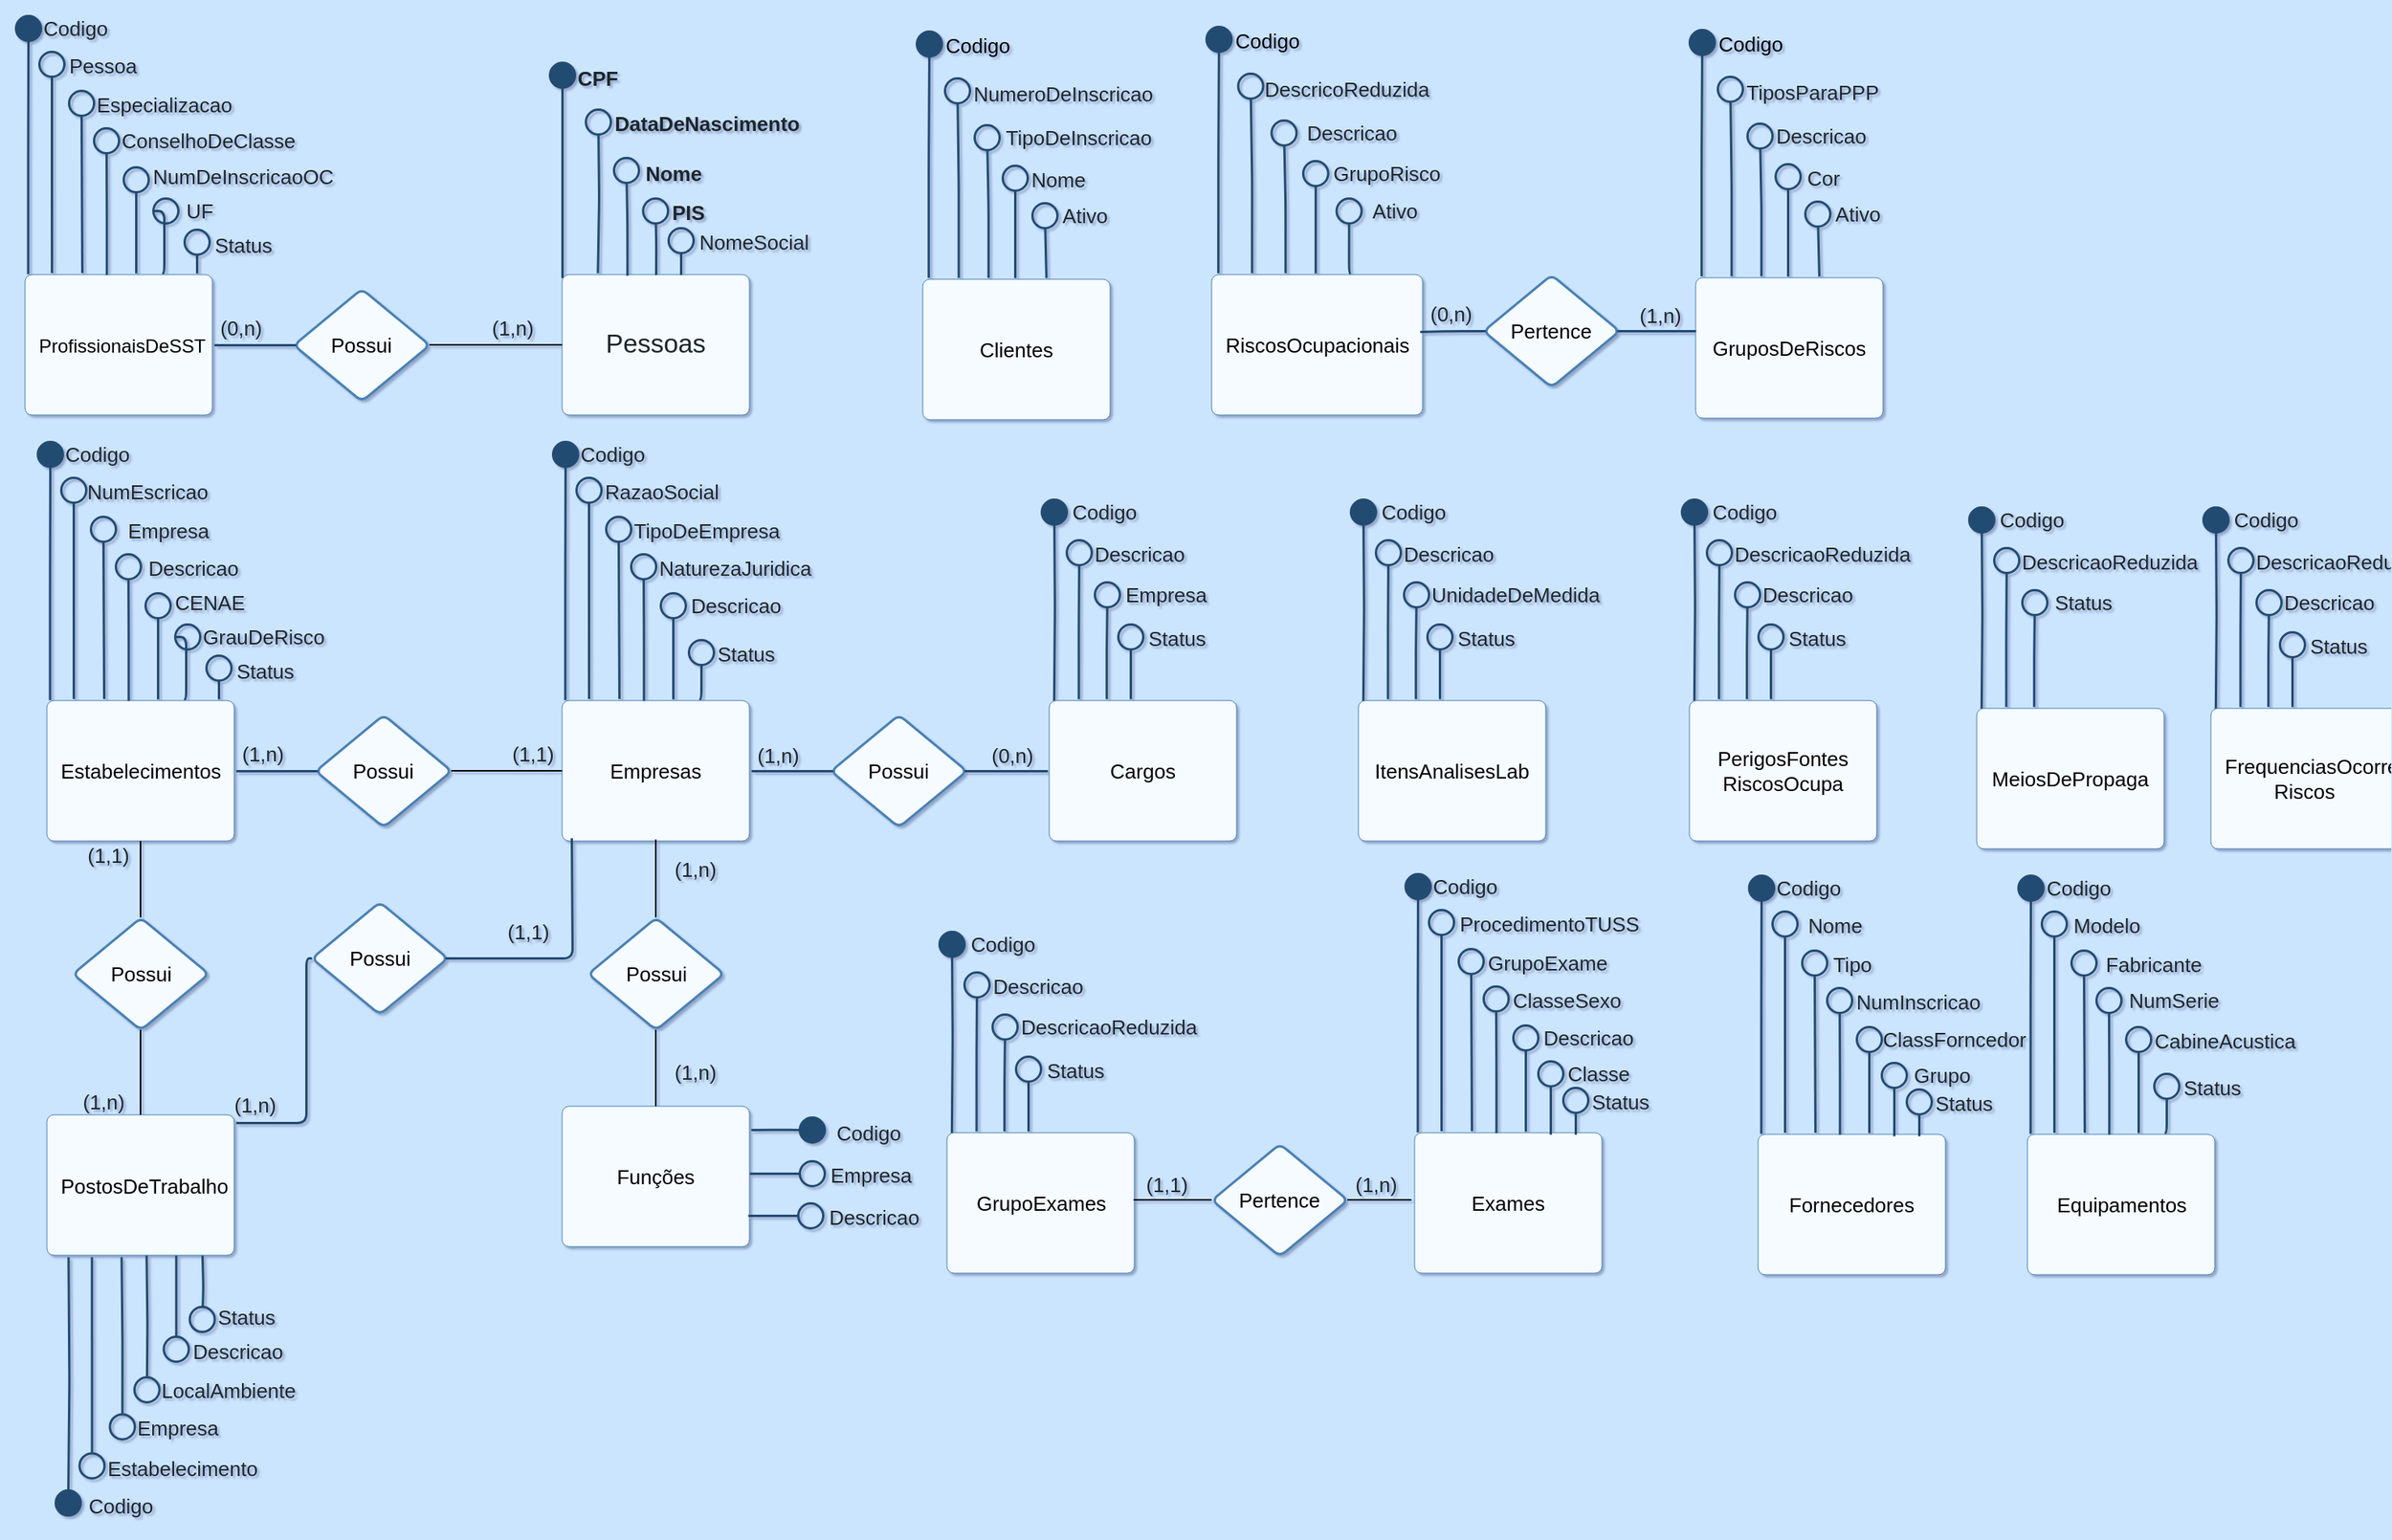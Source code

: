 <mxfile version="24.0.2" type="github">
  <diagram name="Page-1" id="2a216829-ef6e-dabb-86c1-c78162f3ba2b">
    <mxGraphModel dx="1998" dy="2877" grid="1" gridSize="10" guides="1" tooltips="1" connect="1" arrows="1" fold="1" page="1" pageScale="1" pageWidth="1600" pageHeight="900" background="#CCE5FF" math="0" shadow="1">
      <root>
        <mxCell id="0" />
        <mxCell id="1" parent="0" />
        <mxCell id="tVwt7a-vGTSm7AO9HARm-69" value="" style="group" parent="1" vertex="1" connectable="0">
          <mxGeometry x="394" y="-1749" width="157" height="228" as="geometry" />
        </mxCell>
        <mxCell id="tVwt7a-vGTSm7AO9HARm-26" value="Pessoas" style="html=1;overflow=block;blockSpacing=1;whiteSpace=wrap;fontSize=16.7;fontColor=#1d262b;spacing=9;strokeColor=#4881b3;strokeOpacity=100;rounded=1;absoluteArcSize=1;arcSize=9;fillColor=#F5FBFF;strokeWidth=NaN;lucidId=H8HgreQWKTkZ;" parent="tVwt7a-vGTSm7AO9HARm-69" vertex="1">
          <mxGeometry y="138" width="120" height="90" as="geometry" />
        </mxCell>
        <mxCell id="tVwt7a-vGTSm7AO9HARm-27" value="CPF" style="html=1;overflow=block;blockSpacing=1;whiteSpace=wrap;fontSize=13;fontColor=#1d262b;fontStyle=1;spacing=0;strokeColor=none;strokeOpacity=100;rounded=1;absoluteArcSize=1;arcSize=9;fillColor=none;strokeWidth=2.3;lucidId=yaIg8stN52DI;" parent="tVwt7a-vGTSm7AO9HARm-69" vertex="1">
          <mxGeometry x="9" width="28" height="23" as="geometry" />
        </mxCell>
        <mxCell id="tVwt7a-vGTSm7AO9HARm-28" value="DataDeNascimento" style="html=1;overflow=block;blockSpacing=1;whiteSpace=wrap;fontSize=13;fontColor=#1d262b;fontStyle=1;spacing=0;strokeColor=none;strokeOpacity=100;rounded=1;absoluteArcSize=1;arcSize=9;fillColor=none;strokeWidth=2.3;lucidId=7aIg7ORg_b_8;" parent="tVwt7a-vGTSm7AO9HARm-69" vertex="1">
          <mxGeometry x="33" y="31.5" width="120" height="18" as="geometry" />
        </mxCell>
        <mxCell id="tVwt7a-vGTSm7AO9HARm-29" value="Nome" style="html=1;overflow=block;blockSpacing=1;whiteSpace=wrap;fontSize=13;fontColor=#1d262b;fontStyle=1;spacing=0;strokeColor=none;strokeOpacity=100;rounded=1;absoluteArcSize=1;arcSize=9;fillColor=none;strokeWidth=2.3;lucidId=QaIgmuqJ065W;" parent="tVwt7a-vGTSm7AO9HARm-69" vertex="1">
          <mxGeometry x="49.5" y="62" width="43" height="21" as="geometry" />
        </mxCell>
        <mxCell id="tVwt7a-vGTSm7AO9HARm-30" value="" style="html=1;jettySize=18;whiteSpace=wrap;fontSize=13;strokeColor=#224C72;strokeWidth=1.5;rounded=1;arcSize=12;edgeStyle=orthogonalEdgeStyle;startArrow=oval;startFill=1;startSize=16;endArrow=none;lucidId=igIgx.lx9UIE;" parent="tVwt7a-vGTSm7AO9HARm-69" edge="1">
          <mxGeometry width="100" height="100" relative="1" as="geometry">
            <Array as="points">
              <mxPoint y="28" />
            </Array>
            <mxPoint y="10" as="sourcePoint" />
            <mxPoint y="140" as="targetPoint" />
          </mxGeometry>
        </mxCell>
        <mxCell id="tVwt7a-vGTSm7AO9HARm-31" value="" style="html=1;jettySize=18;whiteSpace=wrap;fontSize=13;strokeColor=#224C72;strokeWidth=1.5;rounded=1;arcSize=12;edgeStyle=orthogonalEdgeStyle;startArrow=none;endArrow=oval;endFill=0;endSize=16;lucidId=eiIgVI.FczFc;exitX=0.347;exitY=0.006;exitDx=0;exitDy=0;exitPerimeter=0;" parent="tVwt7a-vGTSm7AO9HARm-69" source="tVwt7a-vGTSm7AO9HARm-26" edge="1">
          <mxGeometry width="100" height="100" relative="1" as="geometry">
            <Array as="points" />
            <mxPoint x="41" y="71" as="targetPoint" />
            <mxPoint x="40" y="130" as="sourcePoint" />
          </mxGeometry>
        </mxCell>
        <mxCell id="tVwt7a-vGTSm7AO9HARm-32" value="PIS" style="html=1;overflow=block;blockSpacing=1;whiteSpace=wrap;fontSize=13;fontColor=#1d262b;fontStyle=1;spacing=0;strokeColor=none;strokeOpacity=100;rounded=1;absoluteArcSize=1;arcSize=9;fillColor=none;strokeWidth=2.3;lucidId=tiIgLMa89rRQ;" parent="tVwt7a-vGTSm7AO9HARm-69" vertex="1">
          <mxGeometry x="64.5" y="90" width="32" height="10" as="geometry" />
        </mxCell>
        <mxCell id="tVwt7a-vGTSm7AO9HARm-33" value="" style="html=1;jettySize=18;whiteSpace=wrap;fontSize=13;strokeColor=#224C72;strokeWidth=1.5;rounded=1;arcSize=12;edgeStyle=orthogonalEdgeStyle;startArrow=oval;startFill=0;startSize=16;endArrow=none;lucidId=6iIgoRQ1Rgz5;entryX=0.5;entryY=0;entryDx=0;entryDy=0;" parent="tVwt7a-vGTSm7AO9HARm-69" target="tVwt7a-vGTSm7AO9HARm-26" edge="1">
          <mxGeometry width="100" height="100" relative="1" as="geometry">
            <Array as="points" />
            <mxPoint x="59.64" y="97" as="sourcePoint" />
            <mxPoint x="60" y="130" as="targetPoint" />
          </mxGeometry>
        </mxCell>
        <mxCell id="tVwt7a-vGTSm7AO9HARm-34" value="" style="html=1;jettySize=18;whiteSpace=wrap;fontSize=13;strokeColor=#224C72;strokeWidth=1.5;rounded=1;arcSize=12;edgeStyle=orthogonalEdgeStyle;startArrow=oval;startFill=0;startSize=16;endArrow=none;entryX=0.189;entryY=-0.012;entryPerimeter=0;lucidId=njIg4lQoDOTW;" parent="tVwt7a-vGTSm7AO9HARm-69" target="tVwt7a-vGTSm7AO9HARm-26" edge="1">
          <mxGeometry width="100" height="100" relative="1" as="geometry">
            <Array as="points" />
            <mxPoint x="23" y="40" as="sourcePoint" />
          </mxGeometry>
        </mxCell>
        <mxCell id="INvLSEzhm12kDnQWH1qi-98" value="" style="html=1;jettySize=18;whiteSpace=wrap;fontSize=13;strokeColor=#224C72;strokeWidth=1.5;rounded=1;arcSize=12;edgeStyle=orthogonalEdgeStyle;startArrow=none;endArrow=oval;endFill=0;endSize=16;lucidId=sLIgwHOLy.2u;" edge="1" parent="tVwt7a-vGTSm7AO9HARm-69">
          <mxGeometry width="100" height="100" relative="1" as="geometry">
            <Array as="points">
              <mxPoint x="76" y="138" />
            </Array>
            <mxPoint x="76" y="138" as="sourcePoint" />
            <mxPoint x="76" y="116" as="targetPoint" />
          </mxGeometry>
        </mxCell>
        <mxCell id="INvLSEzhm12kDnQWH1qi-99" value="NomeSocial" style="html=1;overflow=block;blockSpacing=1;whiteSpace=wrap;fontSize=13;fontColor=#1d262b;spacing=0;strokeColor=none;strokeOpacity=100;rounded=1;absoluteArcSize=1;arcSize=9;fillColor=none;strokeWidth=1.5;lucidId=VMIgeRNOxklo;" vertex="1" parent="tVwt7a-vGTSm7AO9HARm-69">
          <mxGeometry x="88" y="108.5" width="40" height="17" as="geometry" />
        </mxCell>
        <mxCell id="tVwt7a-vGTSm7AO9HARm-72" value="" style="group" parent="1" vertex="1" connectable="0">
          <mxGeometry x="625" y="-1759" width="151" height="241" as="geometry" />
        </mxCell>
        <mxCell id="tVwt7a-vGTSm7AO9HARm-15" value="Clientes" style="html=1;overflow=block;blockSpacing=1;whiteSpace=wrap;fontSize=13;spacing=9;strokeColor=#4881b3;strokeOpacity=100;rounded=1;absoluteArcSize=1;arcSize=9;fillColor=#F5FBFF;strokeWidth=NaN;lucidId=8lIgg7D-oI.D;" parent="tVwt7a-vGTSm7AO9HARm-72" vertex="1">
          <mxGeometry y="151" width="120" height="90" as="geometry" />
        </mxCell>
        <mxCell id="tVwt7a-vGTSm7AO9HARm-16" value="" style="html=1;jettySize=18;whiteSpace=wrap;fontSize=13;strokeColor=#224C72;strokeWidth=1.5;rounded=1;arcSize=12;edgeStyle=orthogonalEdgeStyle;startArrow=none;endArrow=oval;endFill=1;endSize=16;exitX=0.03;exitY=-0.012;exitPerimeter=0;lucidId=woIg_ZJZc2i9;" parent="tVwt7a-vGTSm7AO9HARm-72" source="tVwt7a-vGTSm7AO9HARm-15" edge="1">
          <mxGeometry width="100" height="100" relative="1" as="geometry">
            <Array as="points" />
            <mxPoint x="4" as="targetPoint" />
          </mxGeometry>
        </mxCell>
        <mxCell id="tVwt7a-vGTSm7AO9HARm-17" value="Codigo" style="text;resizable=0;labelBackgroundColor=none;align=center;verticalAlign=middle;fontColor=default;fontSize=13;" parent="tVwt7a-vGTSm7AO9HARm-16" vertex="1">
          <mxGeometry x="0.811" relative="1" as="geometry">
            <mxPoint x="31" y="-14" as="offset" />
          </mxGeometry>
        </mxCell>
        <mxCell id="tVwt7a-vGTSm7AO9HARm-70" style="edgeStyle=orthogonalEdgeStyle;rounded=0;orthogonalLoop=1;jettySize=auto;html=1;exitX=0;exitY=0;exitDx=0;exitDy=0;" parent="tVwt7a-vGTSm7AO9HARm-16" source="tVwt7a-vGTSm7AO9HARm-17" target="tVwt7a-vGTSm7AO9HARm-17" edge="1">
          <mxGeometry relative="1" as="geometry" />
        </mxCell>
        <mxCell id="tVwt7a-vGTSm7AO9HARm-18" value="" style="html=1;jettySize=18;whiteSpace=wrap;fontSize=13;strokeColor=#224C72;strokeWidth=1.5;rounded=1;arcSize=12;edgeStyle=orthogonalEdgeStyle;startArrow=none;endArrow=oval;endFill=0;endSize=16;exitX=0.19;exitY=-0.012;exitPerimeter=0;lucidId=2qIgoYb3jyKc;" parent="tVwt7a-vGTSm7AO9HARm-72" source="tVwt7a-vGTSm7AO9HARm-15" edge="1">
          <mxGeometry width="100" height="100" relative="1" as="geometry">
            <Array as="points" />
            <mxPoint x="22" y="30" as="targetPoint" />
          </mxGeometry>
        </mxCell>
        <mxCell id="tVwt7a-vGTSm7AO9HARm-19" value="Nome" style="html=1;overflow=block;blockSpacing=1;whiteSpace=wrap;fontSize=13;fontColor=#1d262b;spacing=0;strokeColor=none;strokeOpacity=100;rounded=1;absoluteArcSize=1;arcSize=0;fillColor=none;strokeWidth=2.3;lucidId=4qIgVq8Mnr.o;" parent="tVwt7a-vGTSm7AO9HARm-72" vertex="1">
          <mxGeometry x="64" y="79" width="45.5" height="16" as="geometry" />
        </mxCell>
        <mxCell id="tVwt7a-vGTSm7AO9HARm-20" value="" style="html=1;jettySize=18;whiteSpace=wrap;fontSize=13;strokeColor=#224C72;strokeWidth=1.5;rounded=1;arcSize=12;edgeStyle=orthogonalEdgeStyle;startArrow=none;endArrow=oval;endFill=0;endSize=16;exitX=0.349;exitY=-0.012;exitPerimeter=0;lucidId=WuIg_4~EO2tC;" parent="tVwt7a-vGTSm7AO9HARm-72" source="tVwt7a-vGTSm7AO9HARm-15" edge="1">
          <mxGeometry width="100" height="100" relative="1" as="geometry">
            <Array as="points" />
            <mxPoint x="41" y="60" as="targetPoint" />
          </mxGeometry>
        </mxCell>
        <mxCell id="tVwt7a-vGTSm7AO9HARm-21" value="TipoDeInscricao" style="html=1;overflow=block;blockSpacing=1;whiteSpace=wrap;fontSize=13;fontColor=#1d262b;spacing=0;strokeColor=none;strokeOpacity=100;rounded=1;absoluteArcSize=1;arcSize=9;fillColor=none;strokeWidth=2.3;lucidId=YuIg_ae2byMN;" parent="tVwt7a-vGTSm7AO9HARm-72" vertex="1">
          <mxGeometry x="51" y="50" width="98" height="19" as="geometry" />
        </mxCell>
        <mxCell id="tVwt7a-vGTSm7AO9HARm-22" value="" style="html=1;jettySize=18;whiteSpace=wrap;fontSize=13;strokeColor=#224C72;strokeWidth=1.5;rounded=1;arcSize=12;edgeStyle=orthogonalEdgeStyle;startArrow=none;endArrow=oval;endFill=0;endSize=16;lucidId=uvIgGhZvfLQY;" parent="tVwt7a-vGTSm7AO9HARm-72" edge="1">
          <mxGeometry width="100" height="100" relative="1" as="geometry">
            <Array as="points" />
            <mxPoint x="59" y="150" as="sourcePoint" />
            <mxPoint x="59" y="86" as="targetPoint" />
          </mxGeometry>
        </mxCell>
        <mxCell id="tVwt7a-vGTSm7AO9HARm-23" value="NumeroDeInscricao" style="html=1;overflow=block;blockSpacing=1;whiteSpace=wrap;fontSize=13;fontColor=#1d262b;spacing=0;strokeColor=none;strokeOpacity=100;rounded=1;absoluteArcSize=1;arcSize=9;fillColor=none;strokeWidth=2.3;lucidId=CvIgTIJx1_Bk;" parent="tVwt7a-vGTSm7AO9HARm-72" vertex="1">
          <mxGeometry x="30" y="22" width="120" height="20" as="geometry" />
        </mxCell>
        <mxCell id="tVwt7a-vGTSm7AO9HARm-24" value="" style="html=1;jettySize=18;whiteSpace=wrap;fontSize=13;strokeColor=#224C72;strokeWidth=1.5;rounded=1;arcSize=12;edgeStyle=orthogonalEdgeStyle;startArrow=none;endArrow=oval;endFill=0;endSize=16;exitX=0.658;exitY=-0.012;exitPerimeter=0;lucidId=VwIg00pTwX.J;" parent="tVwt7a-vGTSm7AO9HARm-72" source="tVwt7a-vGTSm7AO9HARm-15" edge="1">
          <mxGeometry width="100" height="100" relative="1" as="geometry">
            <Array as="points">
              <mxPoint x="78" y="150" />
            </Array>
            <mxPoint x="78" y="110" as="targetPoint" />
          </mxGeometry>
        </mxCell>
        <mxCell id="tVwt7a-vGTSm7AO9HARm-25" value="Ativo" style="html=1;overflow=block;blockSpacing=1;whiteSpace=wrap;fontSize=13;fontColor=#1d262b;spacing=0;strokeColor=none;strokeOpacity=100;rounded=1;absoluteArcSize=1;arcSize=9;fillColor=none;strokeWidth=2.3;lucidId=WwIgIZC2Us4S;" parent="tVwt7a-vGTSm7AO9HARm-72" vertex="1">
          <mxGeometry x="85" y="99" width="38" height="21" as="geometry" />
        </mxCell>
        <mxCell id="tVwt7a-vGTSm7AO9HARm-75" value="" style="group" parent="1" vertex="1" connectable="0">
          <mxGeometry x="394" y="-1496" width="432" height="248" as="geometry" />
        </mxCell>
        <mxCell id="tVwt7a-vGTSm7AO9HARm-35" value="Empresas" style="html=1;overflow=block;blockSpacing=1;whiteSpace=wrap;fontSize=13;spacing=9;strokeColor=#4881b3;strokeOpacity=100;rounded=1;absoluteArcSize=1;arcSize=9;fillColor=#F5FBFF;strokeWidth=NaN;lucidId=YFIgJJDr07dI;" parent="tVwt7a-vGTSm7AO9HARm-75" vertex="1">
          <mxGeometry y="158" width="120" height="90" as="geometry" />
        </mxCell>
        <mxCell id="tVwt7a-vGTSm7AO9HARm-36" value="RazaoSocial" style="html=1;overflow=block;blockSpacing=1;whiteSpace=wrap;fontSize=13;fontColor=#1d262b;spacing=0;strokeColor=none;strokeOpacity=100;rounded=1;absoluteArcSize=1;arcSize=9;fillColor=none;strokeWidth=1.5;lucidId=hGIgZtu4FHfW;" parent="tVwt7a-vGTSm7AO9HARm-75" vertex="1">
          <mxGeometry x="26" y="14" width="76" height="20" as="geometry" />
        </mxCell>
        <mxCell id="tVwt7a-vGTSm7AO9HARm-37" value="" style="html=1;jettySize=18;whiteSpace=wrap;fontSize=13;strokeColor=#224C72;strokeWidth=1.5;rounded=1;arcSize=12;edgeStyle=orthogonalEdgeStyle;startArrow=none;endArrow=oval;endFill=1;endSize=16;exitX=0.015;exitY=-0.005;exitPerimeter=0;lucidId=9GIg_aUPuRqu;" parent="tVwt7a-vGTSm7AO9HARm-75" source="tVwt7a-vGTSm7AO9HARm-35" edge="1">
          <mxGeometry width="100" height="100" relative="1" as="geometry">
            <Array as="points" />
            <mxPoint x="2" as="targetPoint" />
          </mxGeometry>
        </mxCell>
        <mxCell id="tVwt7a-vGTSm7AO9HARm-39" value="" style="html=1;jettySize=18;whiteSpace=wrap;fontSize=13;strokeColor=#224C72;strokeWidth=1.5;rounded=1;arcSize=12;edgeStyle=orthogonalEdgeStyle;startArrow=none;endArrow=oval;endFill=0;endSize=16;lucidId=BHIgAL4QQWJ4;exitX=0.142;exitY=-0.014;exitDx=0;exitDy=0;exitPerimeter=0;" parent="tVwt7a-vGTSm7AO9HARm-75" source="tVwt7a-vGTSm7AO9HARm-35" edge="1">
          <mxGeometry width="100" height="100" relative="1" as="geometry">
            <Array as="points" />
            <mxPoint x="17" y="150" as="sourcePoint" />
            <mxPoint x="17" y="23" as="targetPoint" />
          </mxGeometry>
        </mxCell>
        <mxCell id="tVwt7a-vGTSm7AO9HARm-40" value="" style="html=1;jettySize=18;whiteSpace=wrap;fontSize=13;strokeColor=#224C72;strokeWidth=1.5;rounded=1;arcSize=12;edgeStyle=orthogonalEdgeStyle;startArrow=none;endArrow=oval;endFill=0;endSize=16;exitX=0.304;exitY=-0.014;exitPerimeter=0;lucidId=MIIg4pA5IY~K;exitDx=0;exitDy=0;" parent="tVwt7a-vGTSm7AO9HARm-75" source="tVwt7a-vGTSm7AO9HARm-35" edge="1">
          <mxGeometry width="100" height="100" relative="1" as="geometry">
            <Array as="points" />
            <mxPoint x="36" y="48" as="targetPoint" />
            <mxPoint x="36.36" y="160.92" as="sourcePoint" />
          </mxGeometry>
        </mxCell>
        <mxCell id="tVwt7a-vGTSm7AO9HARm-41" value="" style="html=1;jettySize=18;whiteSpace=wrap;fontSize=13;strokeColor=#224C72;strokeWidth=1.5;rounded=1;arcSize=12;edgeStyle=orthogonalEdgeStyle;startArrow=none;endArrow=oval;endFill=0;endSize=16;lucidId=SIIgNRyhLvN7;exitX=0.435;exitY=0;exitDx=0;exitDy=0;exitPerimeter=0;" parent="tVwt7a-vGTSm7AO9HARm-75" source="tVwt7a-vGTSm7AO9HARm-35" edge="1">
          <mxGeometry width="100" height="100" relative="1" as="geometry">
            <Array as="points" />
            <mxPoint x="52" y="150" as="sourcePoint" />
            <mxPoint x="52" y="72" as="targetPoint" />
          </mxGeometry>
        </mxCell>
        <mxCell id="tVwt7a-vGTSm7AO9HARm-42" value="" style="html=1;jettySize=18;whiteSpace=wrap;fontSize=13;strokeColor=#224C72;strokeWidth=1.5;rounded=1;arcSize=12;edgeStyle=orthogonalEdgeStyle;startArrow=none;endArrow=oval;endFill=0;endSize=16;lucidId=YIIggoll_Ndh;" parent="tVwt7a-vGTSm7AO9HARm-75" edge="1">
          <mxGeometry width="100" height="100" relative="1" as="geometry">
            <Array as="points" />
            <mxPoint x="71" y="157" as="sourcePoint" />
            <mxPoint x="71" y="97" as="targetPoint" />
          </mxGeometry>
        </mxCell>
        <mxCell id="tVwt7a-vGTSm7AO9HARm-43" value="TipoDeEmpresa" style="html=1;overflow=block;blockSpacing=1;whiteSpace=wrap;fontSize=13;fontColor=#1d262b;spacing=0;strokeColor=none;strokeOpacity=100;rounded=1;absoluteArcSize=1;arcSize=9;fillColor=none;strokeWidth=1.5;lucidId=0IIg-uV35-E5;" parent="tVwt7a-vGTSm7AO9HARm-75" vertex="1">
          <mxGeometry x="46" y="40" width="93" height="18" as="geometry" />
        </mxCell>
        <mxCell id="tVwt7a-vGTSm7AO9HARm-44" value="Descricao" style="html=1;overflow=block;blockSpacing=1;whiteSpace=wrap;fontSize=13;fontColor=#1d262b;spacing=0;strokeColor=none;strokeOpacity=100;rounded=1;absoluteArcSize=1;arcSize=9;fillColor=none;strokeWidth=1.5;lucidId=kJIgqoQvrq0y;" parent="tVwt7a-vGTSm7AO9HARm-75" vertex="1">
          <mxGeometry x="79.5" y="89" width="63" height="16" as="geometry" />
        </mxCell>
        <mxCell id="tVwt7a-vGTSm7AO9HARm-45" value="NaturezaJuridica" style="html=1;overflow=block;blockSpacing=1;whiteSpace=wrap;fontSize=13;fontColor=#1d262b;spacing=0;strokeColor=none;strokeOpacity=100;rounded=1;absoluteArcSize=1;arcSize=9;fillColor=none;strokeWidth=1.5;lucidId=8KIgS8rz4l41;" parent="tVwt7a-vGTSm7AO9HARm-75" vertex="1">
          <mxGeometry x="58" y="64" width="106" height="18" as="geometry" />
        </mxCell>
        <mxCell id="tVwt7a-vGTSm7AO9HARm-46" value="" style="html=1;jettySize=18;whiteSpace=wrap;fontSize=13;strokeColor=#224C72;strokeWidth=1.5;rounded=1;arcSize=12;edgeStyle=orthogonalEdgeStyle;startArrow=none;endArrow=oval;endFill=0;endSize=16;exitX=0.797;exitY=-0.012;exitPerimeter=0;lucidId=sLIgwHOLy.2u;" parent="tVwt7a-vGTSm7AO9HARm-75" edge="1">
          <mxGeometry width="100" height="100" relative="1" as="geometry">
            <Array as="points" />
            <mxPoint x="87.64" y="156.92" as="sourcePoint" />
            <mxPoint x="89" y="127" as="targetPoint" />
          </mxGeometry>
        </mxCell>
        <mxCell id="tVwt7a-vGTSm7AO9HARm-47" value="Status" style="html=1;overflow=block;blockSpacing=1;whiteSpace=wrap;fontSize=13;fontColor=#1d262b;spacing=0;strokeColor=none;strokeOpacity=100;rounded=1;absoluteArcSize=1;arcSize=9;fillColor=none;strokeWidth=1.5;lucidId=VMIgeRNOxklo;" parent="tVwt7a-vGTSm7AO9HARm-75" vertex="1">
          <mxGeometry x="98" y="119" width="40" height="17" as="geometry" />
        </mxCell>
        <mxCell id="tVwt7a-vGTSm7AO9HARm-53" value="" style="html=1;jettySize=18;whiteSpace=wrap;fontSize=13;strokeColor=#224C72;strokeWidth=1.5;rounded=1;arcSize=12;edgeStyle=orthogonalEdgeStyle;startArrow=none;endArrow=oval;endFill=1;endSize=16;exitX=0.016;exitY=-0.006;exitPerimeter=0;lucidId=GGJgjXmGAtEy;" parent="tVwt7a-vGTSm7AO9HARm-75" edge="1">
          <mxGeometry width="100" height="100" relative="1" as="geometry">
            <Array as="points" />
            <mxPoint x="315" y="37" as="targetPoint" />
            <mxPoint x="314.92" y="158.46" as="sourcePoint" />
          </mxGeometry>
        </mxCell>
        <mxCell id="tVwt7a-vGTSm7AO9HARm-54" value="Possui" style="html=1;overflow=block;blockSpacing=1;whiteSpace=wrap;rhombus;fontSize=13;spacing=3.8;strokeColor=#4881b3;strokeOpacity=100;rounded=1;absoluteArcSize=1;arcSize=9;fillColor=#F5FBFF;strokeWidth=1.5;lucidId=lMJgxPiUDe9D;" parent="tVwt7a-vGTSm7AO9HARm-75" vertex="1">
          <mxGeometry x="172" y="167" width="87" height="72" as="geometry" />
        </mxCell>
        <mxCell id="tVwt7a-vGTSm7AO9HARm-55" value="Cargos" style="html=1;overflow=block;blockSpacing=1;whiteSpace=wrap;fontSize=13;spacing=9;strokeColor=#4881b3;strokeOpacity=100;rounded=1;absoluteArcSize=1;arcSize=9;fillColor=#F5FBFF;strokeWidth=NaN;lucidId=hGJg~UO_usF6;" parent="tVwt7a-vGTSm7AO9HARm-75" vertex="1">
          <mxGeometry x="312" y="158" width="120" height="90" as="geometry" />
        </mxCell>
        <mxCell id="tVwt7a-vGTSm7AO9HARm-56" value="Codigo" style="html=1;overflow=block;blockSpacing=1;whiteSpace=wrap;fontSize=13;fontColor=#1d262b;spacing=0;strokeColor=none;strokeOpacity=100;rounded=1;absoluteArcSize=1;arcSize=9;fillColor=none;strokeWidth=1.5;lucidId=KGJghGDAWpXa;" parent="tVwt7a-vGTSm7AO9HARm-75" vertex="1">
          <mxGeometry x="325" y="29" width="45" height="12" as="geometry" />
        </mxCell>
        <mxCell id="tVwt7a-vGTSm7AO9HARm-57" value="" style="html=1;jettySize=18;whiteSpace=wrap;fontSize=13;strokeColor=#224C72;strokeWidth=1.5;rounded=1;arcSize=12;edgeStyle=orthogonalEdgeStyle;startArrow=none;endArrow=oval;endFill=0;endSize=16;exitX=0.156;exitY=-0.012;exitPerimeter=0;lucidId=-GJgxsTZHF9b;" parent="tVwt7a-vGTSm7AO9HARm-75" source="tVwt7a-vGTSm7AO9HARm-55" edge="1">
          <mxGeometry width="100" height="100" relative="1" as="geometry">
            <Array as="points" />
            <mxPoint x="331" y="63" as="targetPoint" />
          </mxGeometry>
        </mxCell>
        <mxCell id="tVwt7a-vGTSm7AO9HARm-58" value="Descricao" style="html=1;overflow=block;blockSpacing=1;whiteSpace=wrap;fontSize=13;fontColor=#1d262b;spacing=0;strokeColor=none;strokeOpacity=100;rounded=1;absoluteArcSize=1;arcSize=9;fillColor=none;strokeWidth=1.5;lucidId=_GJgO~j-ajev;" parent="tVwt7a-vGTSm7AO9HARm-75" vertex="1">
          <mxGeometry x="341" y="56" width="58" height="12" as="geometry" />
        </mxCell>
        <mxCell id="tVwt7a-vGTSm7AO9HARm-59" value="" style="html=1;jettySize=18;whiteSpace=wrap;fontSize=13;strokeColor=#224C72;strokeWidth=1.5;rounded=1;arcSize=12;edgeStyle=orthogonalEdgeStyle;startArrow=none;endArrow=oval;endFill=0;endSize=16;exitX=0.305;exitY=-0.012;exitPerimeter=0;lucidId=FHJgP1LxmJK6;" parent="tVwt7a-vGTSm7AO9HARm-75" source="tVwt7a-vGTSm7AO9HARm-55" edge="1">
          <mxGeometry width="100" height="100" relative="1" as="geometry">
            <Array as="points" />
            <mxPoint x="349" y="90" as="targetPoint" />
          </mxGeometry>
        </mxCell>
        <mxCell id="tVwt7a-vGTSm7AO9HARm-60" value="Empresa" style="html=1;overflow=block;blockSpacing=1;whiteSpace=wrap;fontSize=13;fontColor=#1d262b;spacing=0;strokeColor=none;strokeOpacity=100;rounded=1;absoluteArcSize=1;arcSize=17;fillColor=none;strokeWidth=1.5;lucidId=HHJgamnCqKF~;" parent="tVwt7a-vGTSm7AO9HARm-75" vertex="1">
          <mxGeometry x="359" y="82" width="56" height="16" as="geometry" />
        </mxCell>
        <mxCell id="tVwt7a-vGTSm7AO9HARm-61" value="" style="html=1;jettySize=18;whiteSpace=wrap;fontSize=13;strokeColor=#224C72;strokeWidth=1.5;rounded=1;arcSize=12;edgeStyle=orthogonalEdgeStyle;startArrow=none;endArrow=oval;endFill=0;endSize=16;exitX=0.5;exitY=-0.012;exitPerimeter=0;lucidId=oJJgOILWXj3x;" parent="tVwt7a-vGTSm7AO9HARm-75" edge="1">
          <mxGeometry width="100" height="100" relative="1" as="geometry">
            <Array as="points" />
            <mxPoint x="364" y="156.92" as="sourcePoint" />
            <mxPoint x="364" y="117" as="targetPoint" />
          </mxGeometry>
        </mxCell>
        <mxCell id="tVwt7a-vGTSm7AO9HARm-62" value="Status" style="html=1;overflow=block;blockSpacing=1;whiteSpace=wrap;fontSize=13;fontColor=#1d262b;spacing=0;strokeColor=none;strokeOpacity=100;rounded=1;absoluteArcSize=1;arcSize=9;fillColor=none;strokeWidth=1.5;lucidId=pJJgagtvBwJT;" parent="tVwt7a-vGTSm7AO9HARm-75" vertex="1">
          <mxGeometry x="372" y="110" width="44" height="13" as="geometry" />
        </mxCell>
        <mxCell id="tVwt7a-vGTSm7AO9HARm-63" value="" style="html=1;jettySize=18;whiteSpace=wrap;fontSize=13;strokeColor=#224C72;strokeWidth=1.5;rounded=1;arcSize=12;edgeStyle=orthogonalEdgeStyle;startArrow=none;endArrow=none;exitX=0.984;exitY=0.5;exitPerimeter=0;entryX=-0.009;entryY=0.5;entryPerimeter=0;lucidId=NMJgZ3W6JXwm;" parent="tVwt7a-vGTSm7AO9HARm-75" source="tVwt7a-vGTSm7AO9HARm-54" target="tVwt7a-vGTSm7AO9HARm-55" edge="1">
          <mxGeometry width="100" height="100" relative="1" as="geometry">
            <Array as="points" />
          </mxGeometry>
        </mxCell>
        <mxCell id="tVwt7a-vGTSm7AO9HARm-64" value="" style="html=1;jettySize=18;whiteSpace=wrap;fontSize=13;strokeColor=#224C72;strokeWidth=1.5;rounded=1;arcSize=12;edgeStyle=orthogonalEdgeStyle;startArrow=none;endArrow=none;exitX=0.016;exitY=0.5;exitPerimeter=0;entryX=1.009;entryY=0.5;entryPerimeter=0;lucidId=ZMJgaEvQqTVv;" parent="tVwt7a-vGTSm7AO9HARm-75" source="tVwt7a-vGTSm7AO9HARm-54" target="tVwt7a-vGTSm7AO9HARm-35" edge="1">
          <mxGeometry width="100" height="100" relative="1" as="geometry">
            <Array as="points" />
          </mxGeometry>
        </mxCell>
        <mxCell id="tVwt7a-vGTSm7AO9HARm-65" value="(1,n)" style="html=1;overflow=block;blockSpacing=1;whiteSpace=wrap;fontSize=13;fontColor=#1d262b;spacing=0;strokeColor=none;strokeOpacity=100;rounded=1;absoluteArcSize=1;arcSize=9;fillColor=none;strokeWidth=1.5;lucidId=cQJgab2__2.J;" parent="tVwt7a-vGTSm7AO9HARm-75" vertex="1">
          <mxGeometry x="120" y="184" width="37" height="18" as="geometry" />
        </mxCell>
        <mxCell id="tVwt7a-vGTSm7AO9HARm-38" value="Codigo" style="html=1;overflow=block;blockSpacing=1;whiteSpace=wrap;fontSize=13;fontColor=#1d262b;spacing=0;strokeColor=none;strokeOpacity=100;rounded=1;absoluteArcSize=1;arcSize=9;fillColor=none;strokeWidth=1.5;lucidId=cHIgNz22wgCt;" parent="tVwt7a-vGTSm7AO9HARm-75" vertex="1">
          <mxGeometry x="10" y="-10" width="45" height="20" as="geometry" />
        </mxCell>
        <mxCell id="tVwt7a-vGTSm7AO9HARm-79" value="(0,n)" style="html=1;overflow=block;blockSpacing=1;whiteSpace=wrap;fontSize=13;fontColor=#1d262b;spacing=0;strokeColor=none;strokeOpacity=100;rounded=1;absoluteArcSize=1;arcSize=9;fillColor=none;strokeWidth=1.5;lucidId=cQJgab2__2.J;" parent="tVwt7a-vGTSm7AO9HARm-75" vertex="1">
          <mxGeometry x="270" y="184" width="37" height="18" as="geometry" />
        </mxCell>
        <mxCell id="INvLSEzhm12kDnQWH1qi-1" value="Estabelecimentos" style="html=1;overflow=block;blockSpacing=1;whiteSpace=wrap;fontSize=13;spacing=9;strokeColor=#4881b3;strokeOpacity=100;rounded=1;absoluteArcSize=1;arcSize=9;fillColor=#F5FBFF;strokeWidth=NaN;lucidId=YFIgJJDr07dI;" vertex="1" parent="1">
          <mxGeometry x="64" y="-1338" width="120" height="90" as="geometry" />
        </mxCell>
        <mxCell id="INvLSEzhm12kDnQWH1qi-2" value="NumEscricao" style="html=1;overflow=block;blockSpacing=1;whiteSpace=wrap;fontSize=13;fontColor=#1d262b;spacing=0;strokeColor=none;strokeOpacity=100;rounded=1;absoluteArcSize=1;arcSize=9;fillColor=none;strokeWidth=1.5;lucidId=hGIgZtu4FHfW;" vertex="1" parent="1">
          <mxGeometry x="90" y="-1482" width="76" height="20" as="geometry" />
        </mxCell>
        <mxCell id="INvLSEzhm12kDnQWH1qi-3" value="" style="html=1;jettySize=18;whiteSpace=wrap;fontSize=13;strokeColor=#224C72;strokeWidth=1.5;rounded=1;arcSize=12;edgeStyle=orthogonalEdgeStyle;startArrow=none;endArrow=oval;endFill=1;endSize=16;exitX=0.015;exitY=-0.005;exitPerimeter=0;lucidId=9GIg_aUPuRqu;" edge="1" parent="1" source="INvLSEzhm12kDnQWH1qi-1">
          <mxGeometry width="100" height="100" relative="1" as="geometry">
            <Array as="points" />
            <mxPoint x="66" y="-1496" as="targetPoint" />
          </mxGeometry>
        </mxCell>
        <mxCell id="INvLSEzhm12kDnQWH1qi-4" value="" style="html=1;jettySize=18;whiteSpace=wrap;fontSize=13;strokeColor=#224C72;strokeWidth=1.5;rounded=1;arcSize=12;edgeStyle=orthogonalEdgeStyle;startArrow=none;endArrow=oval;endFill=0;endSize=16;lucidId=BHIgAL4QQWJ4;exitX=0.142;exitY=-0.014;exitDx=0;exitDy=0;exitPerimeter=0;" edge="1" parent="1" source="INvLSEzhm12kDnQWH1qi-1">
          <mxGeometry width="100" height="100" relative="1" as="geometry">
            <Array as="points" />
            <mxPoint x="81" y="-1346" as="sourcePoint" />
            <mxPoint x="81" y="-1473" as="targetPoint" />
          </mxGeometry>
        </mxCell>
        <mxCell id="INvLSEzhm12kDnQWH1qi-5" value="" style="html=1;jettySize=18;whiteSpace=wrap;fontSize=13;strokeColor=#224C72;strokeWidth=1.5;rounded=1;arcSize=12;edgeStyle=orthogonalEdgeStyle;startArrow=none;endArrow=oval;endFill=0;endSize=16;exitX=0.304;exitY=-0.014;exitPerimeter=0;lucidId=MIIg4pA5IY~K;exitDx=0;exitDy=0;" edge="1" parent="1" source="INvLSEzhm12kDnQWH1qi-1">
          <mxGeometry width="100" height="100" relative="1" as="geometry">
            <Array as="points" />
            <mxPoint x="100" y="-1448" as="targetPoint" />
            <mxPoint x="100.36" y="-1335.08" as="sourcePoint" />
          </mxGeometry>
        </mxCell>
        <mxCell id="INvLSEzhm12kDnQWH1qi-6" value="" style="html=1;jettySize=18;whiteSpace=wrap;fontSize=13;strokeColor=#224C72;strokeWidth=1.5;rounded=1;arcSize=12;edgeStyle=orthogonalEdgeStyle;startArrow=none;endArrow=oval;endFill=0;endSize=16;lucidId=SIIgNRyhLvN7;exitX=0.435;exitY=0;exitDx=0;exitDy=0;exitPerimeter=0;" edge="1" parent="1" source="INvLSEzhm12kDnQWH1qi-1">
          <mxGeometry width="100" height="100" relative="1" as="geometry">
            <Array as="points" />
            <mxPoint x="116" y="-1346" as="sourcePoint" />
            <mxPoint x="116" y="-1424" as="targetPoint" />
          </mxGeometry>
        </mxCell>
        <mxCell id="INvLSEzhm12kDnQWH1qi-7" value="" style="html=1;jettySize=18;whiteSpace=wrap;fontSize=13;strokeColor=#224C72;strokeWidth=1.5;rounded=1;arcSize=12;edgeStyle=orthogonalEdgeStyle;startArrow=none;endArrow=oval;endFill=0;endSize=16;lucidId=YIIggoll_Ndh;" edge="1" parent="1">
          <mxGeometry width="100" height="100" relative="1" as="geometry">
            <Array as="points" />
            <mxPoint x="135" y="-1339" as="sourcePoint" />
            <mxPoint x="135" y="-1399" as="targetPoint" />
          </mxGeometry>
        </mxCell>
        <mxCell id="INvLSEzhm12kDnQWH1qi-8" value="Empresa" style="html=1;overflow=block;blockSpacing=1;whiteSpace=wrap;fontSize=13;fontColor=#1d262b;spacing=0;strokeColor=none;strokeOpacity=100;rounded=1;absoluteArcSize=1;arcSize=9;fillColor=none;strokeWidth=1.5;lucidId=0IIg-uV35-E5;" vertex="1" parent="1">
          <mxGeometry x="110" y="-1456" width="64" height="18" as="geometry" />
        </mxCell>
        <mxCell id="INvLSEzhm12kDnQWH1qi-9" value="CENAE" style="html=1;overflow=block;blockSpacing=1;whiteSpace=wrap;fontSize=13;fontColor=#1d262b;spacing=0;strokeColor=none;strokeOpacity=100;rounded=1;absoluteArcSize=1;arcSize=9;fillColor=none;strokeWidth=1.5;lucidId=kJIgqoQvrq0y;" vertex="1" parent="1">
          <mxGeometry x="136.5" y="-1409" width="63" height="16" as="geometry" />
        </mxCell>
        <mxCell id="INvLSEzhm12kDnQWH1qi-10" value="Descricao" style="html=1;overflow=block;blockSpacing=1;whiteSpace=wrap;fontSize=13;fontColor=#1d262b;spacing=0;strokeColor=none;strokeOpacity=100;rounded=1;absoluteArcSize=1;arcSize=9;fillColor=none;strokeWidth=1.5;lucidId=8KIgS8rz4l41;" vertex="1" parent="1">
          <mxGeometry x="122" y="-1432" width="72" height="18" as="geometry" />
        </mxCell>
        <mxCell id="INvLSEzhm12kDnQWH1qi-11" value="" style="html=1;jettySize=18;whiteSpace=wrap;fontSize=13;strokeColor=#224C72;strokeWidth=1.5;rounded=1;arcSize=12;edgeStyle=orthogonalEdgeStyle;startArrow=none;endArrow=oval;endFill=0;endSize=16;exitX=0.797;exitY=-0.012;exitPerimeter=0;lucidId=sLIgwHOLy.2u;" edge="1" parent="1">
          <mxGeometry width="100" height="100" relative="1" as="geometry">
            <Array as="points">
              <mxPoint x="153" y="-1339" />
            </Array>
            <mxPoint x="151.64" y="-1339.08" as="sourcePoint" />
            <mxPoint x="154" y="-1379" as="targetPoint" />
          </mxGeometry>
        </mxCell>
        <mxCell id="INvLSEzhm12kDnQWH1qi-12" value="Status" style="html=1;overflow=block;blockSpacing=1;whiteSpace=wrap;fontSize=13;fontColor=#1d262b;spacing=0;strokeColor=none;strokeOpacity=100;rounded=1;absoluteArcSize=1;arcSize=9;fillColor=none;strokeWidth=1.5;lucidId=VMIgeRNOxklo;" vertex="1" parent="1">
          <mxGeometry x="184" y="-1366" width="40" height="17" as="geometry" />
        </mxCell>
        <mxCell id="INvLSEzhm12kDnQWH1qi-19" style="edgeStyle=orthogonalEdgeStyle;rounded=0;orthogonalLoop=1;jettySize=auto;html=1;exitX=1;exitY=0.5;exitDx=0;exitDy=0;endArrow=none;endFill=0;" edge="1" parent="1" source="INvLSEzhm12kDnQWH1qi-14" target="tVwt7a-vGTSm7AO9HARm-35">
          <mxGeometry relative="1" as="geometry" />
        </mxCell>
        <mxCell id="INvLSEzhm12kDnQWH1qi-14" value="Possui" style="html=1;overflow=block;blockSpacing=1;whiteSpace=wrap;rhombus;fontSize=13;spacing=3.8;strokeColor=#4881b3;strokeOpacity=100;rounded=1;absoluteArcSize=1;arcSize=9;fillColor=#F5FBFF;strokeWidth=1.5;lucidId=lMJgxPiUDe9D;" vertex="1" parent="1">
          <mxGeometry x="236" y="-1329" width="87" height="72" as="geometry" />
        </mxCell>
        <mxCell id="INvLSEzhm12kDnQWH1qi-15" value="" style="html=1;jettySize=18;whiteSpace=wrap;fontSize=13;strokeColor=#224C72;strokeWidth=1.5;rounded=1;arcSize=12;edgeStyle=orthogonalEdgeStyle;startArrow=none;endArrow=none;exitX=0.016;exitY=0.5;exitPerimeter=0;entryX=1.009;entryY=0.5;entryPerimeter=0;lucidId=ZMJgaEvQqTVv;" edge="1" parent="1" source="INvLSEzhm12kDnQWH1qi-14" target="INvLSEzhm12kDnQWH1qi-1">
          <mxGeometry width="100" height="100" relative="1" as="geometry">
            <Array as="points" />
          </mxGeometry>
        </mxCell>
        <mxCell id="INvLSEzhm12kDnQWH1qi-16" value="(1,1)" style="html=1;overflow=block;blockSpacing=1;whiteSpace=wrap;fontSize=13;fontColor=#1d262b;spacing=0;strokeColor=none;strokeOpacity=100;rounded=1;absoluteArcSize=1;arcSize=9;fillColor=none;strokeWidth=1.5;lucidId=cQJgab2__2.J;" vertex="1" parent="1">
          <mxGeometry x="357" y="-1313" width="37" height="18" as="geometry" />
        </mxCell>
        <mxCell id="INvLSEzhm12kDnQWH1qi-17" value="Codigo" style="html=1;overflow=block;blockSpacing=1;whiteSpace=wrap;fontSize=13;fontColor=#1d262b;spacing=0;strokeColor=none;strokeOpacity=100;rounded=1;absoluteArcSize=1;arcSize=9;fillColor=none;strokeWidth=1.5;lucidId=cHIgNz22wgCt;" vertex="1" parent="1">
          <mxGeometry x="74" y="-1506" width="45" height="20" as="geometry" />
        </mxCell>
        <mxCell id="INvLSEzhm12kDnQWH1qi-22" value="(1,n)" style="html=1;overflow=block;blockSpacing=1;whiteSpace=wrap;fontSize=13;fontColor=#1d262b;spacing=0;strokeColor=none;strokeOpacity=100;rounded=1;absoluteArcSize=1;arcSize=9;fillColor=none;strokeWidth=1.5;lucidId=cQJgab2__2.J;" vertex="1" parent="1">
          <mxGeometry x="184" y="-1313" width="37" height="18" as="geometry" />
        </mxCell>
        <mxCell id="INvLSEzhm12kDnQWH1qi-28" value="" style="html=1;jettySize=18;whiteSpace=wrap;fontSize=13;strokeColor=#224C72;strokeWidth=1.5;rounded=1;arcSize=12;edgeStyle=orthogonalEdgeStyle;startArrow=none;endArrow=oval;endFill=0;endSize=16;lucidId=oJJgOILWXj3x;" edge="1" parent="1">
          <mxGeometry width="100" height="100" relative="1" as="geometry">
            <Array as="points" />
            <mxPoint x="174" y="-1339" as="sourcePoint" />
            <mxPoint x="174" y="-1359" as="targetPoint" />
          </mxGeometry>
        </mxCell>
        <mxCell id="INvLSEzhm12kDnQWH1qi-29" value="GrauDeRisco" style="html=1;overflow=block;blockSpacing=1;whiteSpace=wrap;fontSize=13;fontColor=#1d262b;spacing=0;strokeColor=none;strokeOpacity=100;rounded=1;absoluteArcSize=1;arcSize=9;fillColor=none;strokeWidth=1.5;lucidId=8KIgS8rz4l41;" vertex="1" parent="1">
          <mxGeometry x="164" y="-1388" width="72" height="18" as="geometry" />
        </mxCell>
        <mxCell id="INvLSEzhm12kDnQWH1qi-30" value="&lt;font style=&quot;font-size: 12px;&quot;&gt;ProfissionaisDeSST&lt;/font&gt;" style="html=1;overflow=block;blockSpacing=1;whiteSpace=wrap;fontSize=13;spacing=9;strokeColor=#4881b3;strokeOpacity=100;rounded=1;absoluteArcSize=1;arcSize=9;fillColor=#F5FBFF;strokeWidth=NaN;lucidId=YFIgJJDr07dI;" vertex="1" parent="1">
          <mxGeometry x="50" y="-1611" width="120" height="90" as="geometry" />
        </mxCell>
        <mxCell id="INvLSEzhm12kDnQWH1qi-31" value="Pessoa" style="html=1;overflow=block;blockSpacing=1;whiteSpace=wrap;fontSize=13;fontColor=#1d262b;spacing=0;strokeColor=none;strokeOpacity=100;rounded=1;absoluteArcSize=1;arcSize=9;fillColor=none;strokeWidth=1.5;lucidId=hGIgZtu4FHfW;" vertex="1" parent="1">
          <mxGeometry x="76" y="-1755" width="48" height="20" as="geometry" />
        </mxCell>
        <mxCell id="INvLSEzhm12kDnQWH1qi-32" value="" style="html=1;jettySize=18;whiteSpace=wrap;fontSize=13;strokeColor=#224C72;strokeWidth=1.5;rounded=1;arcSize=12;edgeStyle=orthogonalEdgeStyle;startArrow=none;endArrow=oval;endFill=1;endSize=16;exitX=0.015;exitY=-0.005;exitPerimeter=0;lucidId=9GIg_aUPuRqu;" edge="1" parent="1" source="INvLSEzhm12kDnQWH1qi-30">
          <mxGeometry width="100" height="100" relative="1" as="geometry">
            <Array as="points" />
            <mxPoint x="52" y="-1769" as="targetPoint" />
          </mxGeometry>
        </mxCell>
        <mxCell id="INvLSEzhm12kDnQWH1qi-33" value="" style="html=1;jettySize=18;whiteSpace=wrap;fontSize=13;strokeColor=#224C72;strokeWidth=1.5;rounded=1;arcSize=12;edgeStyle=orthogonalEdgeStyle;startArrow=none;endArrow=oval;endFill=0;endSize=16;lucidId=BHIgAL4QQWJ4;exitX=0.142;exitY=-0.014;exitDx=0;exitDy=0;exitPerimeter=0;" edge="1" parent="1" source="INvLSEzhm12kDnQWH1qi-30">
          <mxGeometry width="100" height="100" relative="1" as="geometry">
            <Array as="points" />
            <mxPoint x="67" y="-1619" as="sourcePoint" />
            <mxPoint x="67" y="-1746" as="targetPoint" />
          </mxGeometry>
        </mxCell>
        <mxCell id="INvLSEzhm12kDnQWH1qi-34" value="" style="html=1;jettySize=18;whiteSpace=wrap;fontSize=13;strokeColor=#224C72;strokeWidth=1.5;rounded=1;arcSize=12;edgeStyle=orthogonalEdgeStyle;startArrow=none;endArrow=oval;endFill=0;endSize=16;exitX=0.304;exitY=-0.014;exitPerimeter=0;lucidId=MIIg4pA5IY~K;exitDx=0;exitDy=0;" edge="1" parent="1" source="INvLSEzhm12kDnQWH1qi-30">
          <mxGeometry width="100" height="100" relative="1" as="geometry">
            <Array as="points" />
            <mxPoint x="86" y="-1721" as="targetPoint" />
            <mxPoint x="86.36" y="-1608.08" as="sourcePoint" />
          </mxGeometry>
        </mxCell>
        <mxCell id="INvLSEzhm12kDnQWH1qi-35" value="" style="html=1;jettySize=18;whiteSpace=wrap;fontSize=13;strokeColor=#224C72;strokeWidth=1.5;rounded=1;arcSize=12;edgeStyle=orthogonalEdgeStyle;startArrow=none;endArrow=oval;endFill=0;endSize=16;lucidId=SIIgNRyhLvN7;exitX=0.435;exitY=0;exitDx=0;exitDy=0;exitPerimeter=0;" edge="1" parent="1" source="INvLSEzhm12kDnQWH1qi-30">
          <mxGeometry width="100" height="100" relative="1" as="geometry">
            <Array as="points" />
            <mxPoint x="102" y="-1619" as="sourcePoint" />
            <mxPoint x="102" y="-1697" as="targetPoint" />
          </mxGeometry>
        </mxCell>
        <mxCell id="INvLSEzhm12kDnQWH1qi-36" value="" style="html=1;jettySize=18;whiteSpace=wrap;fontSize=13;strokeColor=#224C72;strokeWidth=1.5;rounded=1;arcSize=12;edgeStyle=orthogonalEdgeStyle;startArrow=none;endArrow=oval;endFill=0;endSize=16;lucidId=YIIggoll_Ndh;" edge="1" parent="1">
          <mxGeometry width="100" height="100" relative="1" as="geometry">
            <Array as="points" />
            <mxPoint x="121" y="-1612" as="sourcePoint" />
            <mxPoint x="121" y="-1672" as="targetPoint" />
          </mxGeometry>
        </mxCell>
        <mxCell id="INvLSEzhm12kDnQWH1qi-37" value="Especializacao" style="html=1;overflow=block;blockSpacing=1;whiteSpace=wrap;fontSize=13;fontColor=#1d262b;spacing=0;strokeColor=none;strokeOpacity=100;rounded=1;absoluteArcSize=1;arcSize=9;fillColor=none;strokeWidth=1.5;lucidId=0IIg-uV35-E5;" vertex="1" parent="1">
          <mxGeometry x="96" y="-1729" width="64" height="18" as="geometry" />
        </mxCell>
        <mxCell id="INvLSEzhm12kDnQWH1qi-38" value="NumDeInscricaoOC" style="html=1;overflow=block;blockSpacing=1;whiteSpace=wrap;fontSize=13;fontColor=#1d262b;spacing=0;strokeColor=none;strokeOpacity=100;rounded=1;absoluteArcSize=1;arcSize=9;fillColor=none;strokeWidth=1.5;lucidId=kJIgqoQvrq0y;" vertex="1" parent="1">
          <mxGeometry x="131.5" y="-1682" width="63" height="16" as="geometry" />
        </mxCell>
        <mxCell id="INvLSEzhm12kDnQWH1qi-39" value="ConselhoDeClasse" style="html=1;overflow=block;blockSpacing=1;whiteSpace=wrap;fontSize=13;fontColor=#1d262b;spacing=0;strokeColor=none;strokeOpacity=100;rounded=1;absoluteArcSize=1;arcSize=9;fillColor=none;strokeWidth=1.5;lucidId=8KIgS8rz4l41;" vertex="1" parent="1">
          <mxGeometry x="112" y="-1706" width="72" height="18" as="geometry" />
        </mxCell>
        <mxCell id="INvLSEzhm12kDnQWH1qi-40" value="" style="html=1;jettySize=18;whiteSpace=wrap;fontSize=13;strokeColor=#224C72;strokeWidth=1.5;rounded=1;arcSize=12;edgeStyle=orthogonalEdgeStyle;startArrow=none;endArrow=oval;endFill=0;endSize=16;exitX=0.797;exitY=-0.012;exitPerimeter=0;lucidId=sLIgwHOLy.2u;" edge="1" parent="1">
          <mxGeometry width="100" height="100" relative="1" as="geometry">
            <Array as="points">
              <mxPoint x="139" y="-1612" />
            </Array>
            <mxPoint x="137.64" y="-1612.08" as="sourcePoint" />
            <mxPoint x="140" y="-1652" as="targetPoint" />
          </mxGeometry>
        </mxCell>
        <mxCell id="INvLSEzhm12kDnQWH1qi-41" value="Status" style="html=1;overflow=block;blockSpacing=1;whiteSpace=wrap;fontSize=13;fontColor=#1d262b;spacing=0;strokeColor=none;strokeOpacity=100;rounded=1;absoluteArcSize=1;arcSize=9;fillColor=none;strokeWidth=1.5;lucidId=VMIgeRNOxklo;" vertex="1" parent="1">
          <mxGeometry x="170" y="-1639" width="40" height="17" as="geometry" />
        </mxCell>
        <mxCell id="INvLSEzhm12kDnQWH1qi-49" style="edgeStyle=orthogonalEdgeStyle;rounded=0;orthogonalLoop=1;jettySize=auto;html=1;exitX=1;exitY=0.5;exitDx=0;exitDy=0;entryX=0;entryY=0.5;entryDx=0;entryDy=0;endArrow=none;endFill=0;" edge="1" parent="1" source="INvLSEzhm12kDnQWH1qi-42" target="tVwt7a-vGTSm7AO9HARm-26">
          <mxGeometry relative="1" as="geometry" />
        </mxCell>
        <mxCell id="INvLSEzhm12kDnQWH1qi-42" value="Possui" style="html=1;overflow=block;blockSpacing=1;whiteSpace=wrap;rhombus;fontSize=13;spacing=3.8;strokeColor=#4881b3;strokeOpacity=100;rounded=1;absoluteArcSize=1;arcSize=9;fillColor=#F5FBFF;strokeWidth=1.5;lucidId=lMJgxPiUDe9D;" vertex="1" parent="1">
          <mxGeometry x="222" y="-1602" width="87" height="72" as="geometry" />
        </mxCell>
        <mxCell id="INvLSEzhm12kDnQWH1qi-43" value="" style="html=1;jettySize=18;whiteSpace=wrap;fontSize=13;strokeColor=#224C72;strokeWidth=1.5;rounded=1;arcSize=12;edgeStyle=orthogonalEdgeStyle;startArrow=none;endArrow=none;exitX=0.016;exitY=0.5;exitPerimeter=0;entryX=1.009;entryY=0.5;entryPerimeter=0;lucidId=ZMJgaEvQqTVv;" edge="1" parent="1" source="INvLSEzhm12kDnQWH1qi-42" target="INvLSEzhm12kDnQWH1qi-30">
          <mxGeometry width="100" height="100" relative="1" as="geometry">
            <Array as="points" />
          </mxGeometry>
        </mxCell>
        <mxCell id="INvLSEzhm12kDnQWH1qi-44" value="Codigo" style="html=1;overflow=block;blockSpacing=1;whiteSpace=wrap;fontSize=13;fontColor=#1d262b;spacing=0;strokeColor=none;strokeOpacity=100;rounded=1;absoluteArcSize=1;arcSize=9;fillColor=none;strokeWidth=1.5;lucidId=cHIgNz22wgCt;" vertex="1" parent="1">
          <mxGeometry x="60" y="-1779" width="45" height="20" as="geometry" />
        </mxCell>
        <mxCell id="INvLSEzhm12kDnQWH1qi-45" value="(0,n)" style="html=1;overflow=block;blockSpacing=1;whiteSpace=wrap;fontSize=13;fontColor=#1d262b;spacing=0;strokeColor=none;strokeOpacity=100;rounded=1;absoluteArcSize=1;arcSize=9;fillColor=none;strokeWidth=1.5;lucidId=cQJgab2__2.J;" vertex="1" parent="1">
          <mxGeometry x="170" y="-1586" width="37" height="18" as="geometry" />
        </mxCell>
        <mxCell id="INvLSEzhm12kDnQWH1qi-46" value="" style="html=1;jettySize=18;whiteSpace=wrap;fontSize=13;strokeColor=#224C72;strokeWidth=1.5;rounded=1;arcSize=12;edgeStyle=orthogonalEdgeStyle;startArrow=none;endArrow=oval;endFill=0;endSize=16;lucidId=oJJgOILWXj3x;" edge="1" parent="1">
          <mxGeometry width="100" height="100" relative="1" as="geometry">
            <Array as="points" />
            <mxPoint x="160" y="-1612" as="sourcePoint" />
            <mxPoint x="160" y="-1632" as="targetPoint" />
          </mxGeometry>
        </mxCell>
        <mxCell id="INvLSEzhm12kDnQWH1qi-47" value="UF" style="html=1;overflow=block;blockSpacing=1;whiteSpace=wrap;fontSize=13;fontColor=#1d262b;spacing=0;strokeColor=none;strokeOpacity=100;rounded=1;absoluteArcSize=1;arcSize=9;fillColor=none;strokeWidth=1.5;lucidId=8KIgS8rz4l41;" vertex="1" parent="1">
          <mxGeometry x="150" y="-1661" width="24" height="18" as="geometry" />
        </mxCell>
        <mxCell id="INvLSEzhm12kDnQWH1qi-50" value="(1,n)" style="html=1;overflow=block;blockSpacing=1;whiteSpace=wrap;fontSize=13;fontColor=#1d262b;spacing=0;strokeColor=none;strokeOpacity=100;rounded=1;absoluteArcSize=1;arcSize=9;fillColor=none;strokeWidth=1.5;lucidId=cQJgab2__2.J;" vertex="1" parent="1">
          <mxGeometry x="344" y="-1586" width="37" height="18" as="geometry" />
        </mxCell>
        <mxCell id="tVwt7a-vGTSm7AO9HARm-48" value="Funções" style="html=1;overflow=block;blockSpacing=1;whiteSpace=wrap;fontSize=13;spacing=9;strokeColor=#4881b3;strokeOpacity=100;rounded=1;absoluteArcSize=1;arcSize=9;fillColor=#F5FBFF;strokeWidth=NaN;lucidId=3oJg4G6PWQP5;container=0;" parent="1" vertex="1">
          <mxGeometry x="394" y="-1078" width="120" height="90" as="geometry" />
        </mxCell>
        <mxCell id="tVwt7a-vGTSm7AO9HARm-49" value="" style="html=1;jettySize=18;whiteSpace=wrap;fontSize=13;strokeColor=#224C72;strokeWidth=1.5;rounded=1;arcSize=12;edgeStyle=orthogonalEdgeStyle;startArrow=none;endArrow=oval;endFill=1;endSize=16;exitX=1.008;exitY=0.166;exitPerimeter=0;lucidId=mpJgb_nF3FB8;exitDx=0;exitDy=0;" parent="1" source="tVwt7a-vGTSm7AO9HARm-48" edge="1">
          <mxGeometry width="100" height="100" relative="1" as="geometry">
            <Array as="points" />
            <mxPoint x="554" y="-1063" as="targetPoint" />
          </mxGeometry>
        </mxCell>
        <mxCell id="tVwt7a-vGTSm7AO9HARm-50" value="Codigo" style="html=1;overflow=block;blockSpacing=1;whiteSpace=wrap;fontSize=13;fontColor=#1d262b;spacing=0;strokeColor=none;strokeOpacity=100;rounded=1;absoluteArcSize=1;arcSize=9;fillColor=none;strokeWidth=1.5;lucidId=rpJgtX6YMhCm;container=0;" parent="1" vertex="1">
          <mxGeometry x="567" y="-1069" width="47" height="15" as="geometry" />
        </mxCell>
        <mxCell id="tVwt7a-vGTSm7AO9HARm-51" value="" style="html=1;jettySize=18;whiteSpace=wrap;fontSize=13;strokeColor=#224C72;strokeWidth=1.5;rounded=1;arcSize=12;edgeStyle=orthogonalEdgeStyle;startArrow=none;endArrow=oval;endFill=0;endSize=16;lucidId=TpJgmkkCwtZL;exitX=1;exitY=0.5;exitDx=0;exitDy=0;" parent="1" edge="1">
          <mxGeometry width="100" height="100" relative="1" as="geometry">
            <Array as="points" />
            <mxPoint x="554" y="-1035" as="targetPoint" />
            <mxPoint x="514" y="-1035" as="sourcePoint" />
          </mxGeometry>
        </mxCell>
        <mxCell id="tVwt7a-vGTSm7AO9HARm-52" value="Empresa" style="html=1;overflow=block;blockSpacing=1;whiteSpace=wrap;fontSize=13;fontColor=#1d262b;spacing=0;strokeColor=none;strokeOpacity=100;rounded=1;absoluteArcSize=1;arcSize=9;fillColor=none;strokeWidth=1.5;lucidId=6pJg-71lFJcO;container=0;" parent="1" vertex="1">
          <mxGeometry x="563" y="-1041.5" width="58" height="13" as="geometry" />
        </mxCell>
        <mxCell id="INvLSEzhm12kDnQWH1qi-55" style="edgeStyle=orthogonalEdgeStyle;rounded=0;orthogonalLoop=1;jettySize=auto;html=1;exitX=0.5;exitY=0;exitDx=0;exitDy=0;endArrow=none;endFill=0;" edge="1" parent="1" source="INvLSEzhm12kDnQWH1qi-54">
          <mxGeometry relative="1" as="geometry">
            <mxPoint x="454" y="-1249" as="targetPoint" />
          </mxGeometry>
        </mxCell>
        <mxCell id="INvLSEzhm12kDnQWH1qi-56" value="" style="edgeStyle=orthogonalEdgeStyle;rounded=0;orthogonalLoop=1;jettySize=auto;html=1;endArrow=none;endFill=0;" edge="1" parent="1" source="INvLSEzhm12kDnQWH1qi-54" target="tVwt7a-vGTSm7AO9HARm-48">
          <mxGeometry relative="1" as="geometry" />
        </mxCell>
        <mxCell id="INvLSEzhm12kDnQWH1qi-54" value="Possui" style="html=1;overflow=block;blockSpacing=1;whiteSpace=wrap;rhombus;fontSize=13;spacing=3.8;strokeColor=#4881b3;strokeOpacity=100;rounded=1;absoluteArcSize=1;arcSize=9;fillColor=#F5FBFF;strokeWidth=1.5;lucidId=lMJgxPiUDe9D;" vertex="1" parent="1">
          <mxGeometry x="410.5" y="-1199" width="87" height="72" as="geometry" />
        </mxCell>
        <mxCell id="INvLSEzhm12kDnQWH1qi-57" value="" style="html=1;jettySize=18;whiteSpace=wrap;fontSize=13;strokeColor=#224C72;strokeWidth=1.5;rounded=1;arcSize=12;edgeStyle=orthogonalEdgeStyle;startArrow=none;endArrow=oval;endFill=0;endSize=16;lucidId=TpJgmkkCwtZL;exitX=1;exitY=0.5;exitDx=0;exitDy=0;" edge="1" parent="1">
          <mxGeometry width="100" height="100" relative="1" as="geometry">
            <Array as="points" />
            <mxPoint x="553" y="-1008" as="targetPoint" />
            <mxPoint x="513" y="-1008" as="sourcePoint" />
          </mxGeometry>
        </mxCell>
        <mxCell id="INvLSEzhm12kDnQWH1qi-58" value="Descricao" style="html=1;overflow=block;blockSpacing=1;whiteSpace=wrap;fontSize=13;fontColor=#1d262b;spacing=0;strokeColor=none;strokeOpacity=100;rounded=1;absoluteArcSize=1;arcSize=9;fillColor=none;strokeWidth=1.5;lucidId=6pJg-71lFJcO;container=0;" vertex="1" parent="1">
          <mxGeometry x="565" y="-1015" width="58" height="13" as="geometry" />
        </mxCell>
        <mxCell id="INvLSEzhm12kDnQWH1qi-59" value="(1,n)" style="html=1;overflow=block;blockSpacing=1;whiteSpace=wrap;fontSize=13;fontColor=#1d262b;spacing=0;strokeColor=none;strokeOpacity=100;rounded=1;absoluteArcSize=1;arcSize=9;fillColor=none;strokeWidth=1.5;lucidId=cQJgab2__2.J;" vertex="1" parent="1">
          <mxGeometry x="460.5" y="-1239" width="37" height="18" as="geometry" />
        </mxCell>
        <mxCell id="INvLSEzhm12kDnQWH1qi-60" value="(1,n)" style="html=1;overflow=block;blockSpacing=1;whiteSpace=wrap;fontSize=13;fontColor=#1d262b;spacing=0;strokeColor=none;strokeOpacity=100;rounded=1;absoluteArcSize=1;arcSize=9;fillColor=none;strokeWidth=1.5;lucidId=cQJgab2__2.J;" vertex="1" parent="1">
          <mxGeometry x="460.5" y="-1109" width="37" height="18" as="geometry" />
        </mxCell>
        <mxCell id="INvLSEzhm12kDnQWH1qi-61" value="Exames" style="html=1;overflow=block;blockSpacing=1;whiteSpace=wrap;fontSize=13;spacing=9;strokeColor=#4881b3;strokeOpacity=100;rounded=1;absoluteArcSize=1;arcSize=9;fillColor=#F5FBFF;strokeWidth=NaN;lucidId=YFIgJJDr07dI;" vertex="1" parent="1">
          <mxGeometry x="940" y="-1061" width="120" height="90" as="geometry" />
        </mxCell>
        <mxCell id="INvLSEzhm12kDnQWH1qi-62" value="ProcedimentoTUSS" style="html=1;overflow=block;blockSpacing=1;whiteSpace=wrap;fontSize=13;fontColor=#1d262b;spacing=0;strokeColor=none;strokeOpacity=100;rounded=1;absoluteArcSize=1;arcSize=9;fillColor=none;strokeWidth=1.5;lucidId=hGIgZtu4FHfW;" vertex="1" parent="1">
          <mxGeometry x="969" y="-1205" width="47" height="20" as="geometry" />
        </mxCell>
        <mxCell id="INvLSEzhm12kDnQWH1qi-63" value="" style="html=1;jettySize=18;whiteSpace=wrap;fontSize=13;strokeColor=#224C72;strokeWidth=1.5;rounded=1;arcSize=12;edgeStyle=orthogonalEdgeStyle;startArrow=none;endArrow=oval;endFill=1;endSize=16;exitX=0.015;exitY=-0.005;exitPerimeter=0;lucidId=9GIg_aUPuRqu;" edge="1" parent="1" source="INvLSEzhm12kDnQWH1qi-61">
          <mxGeometry width="100" height="100" relative="1" as="geometry">
            <Array as="points" />
            <mxPoint x="942" y="-1219" as="targetPoint" />
          </mxGeometry>
        </mxCell>
        <mxCell id="INvLSEzhm12kDnQWH1qi-64" value="" style="html=1;jettySize=18;whiteSpace=wrap;fontSize=13;strokeColor=#224C72;strokeWidth=1.5;rounded=1;arcSize=12;edgeStyle=orthogonalEdgeStyle;startArrow=none;endArrow=oval;endFill=0;endSize=16;lucidId=BHIgAL4QQWJ4;exitX=0.142;exitY=-0.014;exitDx=0;exitDy=0;exitPerimeter=0;" edge="1" parent="1" source="INvLSEzhm12kDnQWH1qi-61">
          <mxGeometry width="100" height="100" relative="1" as="geometry">
            <Array as="points" />
            <mxPoint x="957" y="-1069" as="sourcePoint" />
            <mxPoint x="957" y="-1196" as="targetPoint" />
          </mxGeometry>
        </mxCell>
        <mxCell id="INvLSEzhm12kDnQWH1qi-65" value="" style="html=1;jettySize=18;whiteSpace=wrap;fontSize=13;strokeColor=#224C72;strokeWidth=1.5;rounded=1;arcSize=12;edgeStyle=orthogonalEdgeStyle;startArrow=none;endArrow=oval;endFill=0;endSize=16;exitX=0.304;exitY=-0.014;exitPerimeter=0;lucidId=MIIg4pA5IY~K;exitDx=0;exitDy=0;" edge="1" parent="1" source="INvLSEzhm12kDnQWH1qi-61">
          <mxGeometry width="100" height="100" relative="1" as="geometry">
            <Array as="points" />
            <mxPoint x="976" y="-1171" as="targetPoint" />
            <mxPoint x="976.36" y="-1058.08" as="sourcePoint" />
          </mxGeometry>
        </mxCell>
        <mxCell id="INvLSEzhm12kDnQWH1qi-66" value="" style="html=1;jettySize=18;whiteSpace=wrap;fontSize=13;strokeColor=#224C72;strokeWidth=1.5;rounded=1;arcSize=12;edgeStyle=orthogonalEdgeStyle;startArrow=none;endArrow=oval;endFill=0;endSize=16;lucidId=SIIgNRyhLvN7;exitX=0.435;exitY=0;exitDx=0;exitDy=0;exitPerimeter=0;" edge="1" parent="1" source="INvLSEzhm12kDnQWH1qi-61">
          <mxGeometry width="100" height="100" relative="1" as="geometry">
            <Array as="points" />
            <mxPoint x="992" y="-1069" as="sourcePoint" />
            <mxPoint x="992" y="-1147" as="targetPoint" />
          </mxGeometry>
        </mxCell>
        <mxCell id="INvLSEzhm12kDnQWH1qi-67" value="" style="html=1;jettySize=18;whiteSpace=wrap;fontSize=13;strokeColor=#224C72;strokeWidth=1.5;rounded=1;arcSize=12;edgeStyle=orthogonalEdgeStyle;startArrow=none;endArrow=oval;endFill=0;endSize=16;lucidId=YIIggoll_Ndh;" edge="1" parent="1">
          <mxGeometry width="100" height="100" relative="1" as="geometry">
            <Array as="points" />
            <mxPoint x="1011" y="-1062" as="sourcePoint" />
            <mxPoint x="1011" y="-1122" as="targetPoint" />
          </mxGeometry>
        </mxCell>
        <mxCell id="INvLSEzhm12kDnQWH1qi-68" value="GrupoExame" style="html=1;overflow=block;blockSpacing=1;whiteSpace=wrap;fontSize=13;fontColor=#1d262b;spacing=0;strokeColor=none;strokeOpacity=100;rounded=1;absoluteArcSize=1;arcSize=9;fillColor=none;strokeWidth=1.5;lucidId=0IIg-uV35-E5;" vertex="1" parent="1">
          <mxGeometry x="987" y="-1179" width="37" height="18" as="geometry" />
        </mxCell>
        <mxCell id="INvLSEzhm12kDnQWH1qi-69" value="Descricao" style="html=1;overflow=block;blockSpacing=1;whiteSpace=wrap;fontSize=13;fontColor=#1d262b;spacing=0;strokeColor=none;strokeOpacity=100;rounded=1;absoluteArcSize=1;arcSize=9;fillColor=none;strokeWidth=1.5;lucidId=kJIgqoQvrq0y;" vertex="1" parent="1">
          <mxGeometry x="1019.5" y="-1130" width="63" height="16" as="geometry" />
        </mxCell>
        <mxCell id="INvLSEzhm12kDnQWH1qi-70" value="" style="html=1;jettySize=18;whiteSpace=wrap;fontSize=13;strokeColor=#224C72;strokeWidth=1.5;rounded=1;arcSize=12;edgeStyle=orthogonalEdgeStyle;startArrow=none;endArrow=oval;endFill=0;endSize=16;lucidId=sLIgwHOLy.2u;" edge="1" parent="1">
          <mxGeometry width="100" height="100" relative="1" as="geometry">
            <Array as="points">
              <mxPoint x="1043" y="-1060" />
            </Array>
            <mxPoint x="1043" y="-1060" as="sourcePoint" />
            <mxPoint x="1043" y="-1082" as="targetPoint" />
          </mxGeometry>
        </mxCell>
        <mxCell id="INvLSEzhm12kDnQWH1qi-71" value="Status" style="html=1;overflow=block;blockSpacing=1;whiteSpace=wrap;fontSize=13;fontColor=#1d262b;spacing=0;strokeColor=none;strokeOpacity=100;rounded=1;absoluteArcSize=1;arcSize=9;fillColor=none;strokeWidth=1.5;lucidId=VMIgeRNOxklo;" vertex="1" parent="1">
          <mxGeometry x="1052" y="-1089.5" width="40" height="17" as="geometry" />
        </mxCell>
        <mxCell id="INvLSEzhm12kDnQWH1qi-73" value="Codigo" style="html=1;overflow=block;blockSpacing=1;whiteSpace=wrap;fontSize=13;fontColor=#1d262b;spacing=0;strokeColor=none;strokeOpacity=100;rounded=1;absoluteArcSize=1;arcSize=9;fillColor=none;strokeWidth=1.5;lucidId=cHIgNz22wgCt;" vertex="1" parent="1">
          <mxGeometry x="950" y="-1229" width="45" height="20" as="geometry" />
        </mxCell>
        <mxCell id="INvLSEzhm12kDnQWH1qi-76" value="ClasseSexo" style="html=1;overflow=block;blockSpacing=1;whiteSpace=wrap;fontSize=13;fontColor=#1d262b;spacing=0;strokeColor=none;strokeOpacity=100;rounded=1;absoluteArcSize=1;arcSize=9;fillColor=none;strokeWidth=1.5;lucidId=kJIgqoQvrq0y;" vertex="1" parent="1">
          <mxGeometry x="1003" y="-1154" width="63" height="16" as="geometry" />
        </mxCell>
        <mxCell id="INvLSEzhm12kDnQWH1qi-80" value="" style="html=1;jettySize=18;whiteSpace=wrap;fontSize=13;strokeColor=#224C72;strokeWidth=1.5;rounded=1;arcSize=12;edgeStyle=orthogonalEdgeStyle;startArrow=none;endArrow=oval;endFill=0;endSize=16;lucidId=sLIgwHOLy.2u;" edge="1" parent="1">
          <mxGeometry width="100" height="100" relative="1" as="geometry">
            <Array as="points">
              <mxPoint x="1027" y="-1060" />
            </Array>
            <mxPoint x="1027" y="-1060" as="sourcePoint" />
            <mxPoint x="1027" y="-1099" as="targetPoint" />
          </mxGeometry>
        </mxCell>
        <mxCell id="INvLSEzhm12kDnQWH1qi-82" value="Classe" style="html=1;overflow=block;blockSpacing=1;whiteSpace=wrap;fontSize=13;fontColor=#1d262b;spacing=0;strokeColor=none;strokeOpacity=100;rounded=1;absoluteArcSize=1;arcSize=9;fillColor=none;strokeWidth=1.5;lucidId=VMIgeRNOxklo;" vertex="1" parent="1">
          <mxGeometry x="1038" y="-1107.5" width="40" height="17" as="geometry" />
        </mxCell>
        <mxCell id="INvLSEzhm12kDnQWH1qi-100" value="" style="html=1;jettySize=18;whiteSpace=wrap;fontSize=13;strokeColor=#224C72;strokeWidth=1.5;rounded=1;arcSize=12;edgeStyle=orthogonalEdgeStyle;startArrow=none;endArrow=oval;endFill=1;endSize=16;exitX=0.016;exitY=-0.006;exitPerimeter=0;lucidId=GGJgjXmGAtEy;" edge="1" parent="1">
          <mxGeometry width="100" height="100" relative="1" as="geometry">
            <Array as="points" />
            <mxPoint x="643.5" y="-1182" as="targetPoint" />
            <mxPoint x="643.42" y="-1060.54" as="sourcePoint" />
          </mxGeometry>
        </mxCell>
        <mxCell id="INvLSEzhm12kDnQWH1qi-101" value="GrupoExames" style="html=1;overflow=block;blockSpacing=1;whiteSpace=wrap;fontSize=13;spacing=9;strokeColor=#4881b3;strokeOpacity=100;rounded=1;absoluteArcSize=1;arcSize=9;fillColor=#F5FBFF;strokeWidth=NaN;lucidId=hGJg~UO_usF6;" vertex="1" parent="1">
          <mxGeometry x="640.5" y="-1061" width="120" height="90" as="geometry" />
        </mxCell>
        <mxCell id="INvLSEzhm12kDnQWH1qi-102" value="Codigo" style="html=1;overflow=block;blockSpacing=1;whiteSpace=wrap;fontSize=13;fontColor=#1d262b;spacing=0;strokeColor=none;strokeOpacity=100;rounded=1;absoluteArcSize=1;arcSize=9;fillColor=none;strokeWidth=1.5;lucidId=KGJghGDAWpXa;" vertex="1" parent="1">
          <mxGeometry x="653.5" y="-1190" width="45" height="12" as="geometry" />
        </mxCell>
        <mxCell id="INvLSEzhm12kDnQWH1qi-103" value="" style="html=1;jettySize=18;whiteSpace=wrap;fontSize=13;strokeColor=#224C72;strokeWidth=1.5;rounded=1;arcSize=12;edgeStyle=orthogonalEdgeStyle;startArrow=none;endArrow=oval;endFill=0;endSize=16;exitX=0.156;exitY=-0.012;exitPerimeter=0;lucidId=-GJgxsTZHF9b;" edge="1" parent="1" source="INvLSEzhm12kDnQWH1qi-101">
          <mxGeometry width="100" height="100" relative="1" as="geometry">
            <Array as="points" />
            <mxPoint x="659.5" y="-1156" as="targetPoint" />
          </mxGeometry>
        </mxCell>
        <mxCell id="INvLSEzhm12kDnQWH1qi-104" value="Descricao" style="html=1;overflow=block;blockSpacing=1;whiteSpace=wrap;fontSize=13;fontColor=#1d262b;spacing=0;strokeColor=none;strokeOpacity=100;rounded=1;absoluteArcSize=1;arcSize=9;fillColor=none;strokeWidth=1.5;lucidId=_GJgO~j-ajev;" vertex="1" parent="1">
          <mxGeometry x="669.5" y="-1163" width="58" height="12" as="geometry" />
        </mxCell>
        <mxCell id="INvLSEzhm12kDnQWH1qi-105" value="" style="html=1;jettySize=18;whiteSpace=wrap;fontSize=13;strokeColor=#224C72;strokeWidth=1.5;rounded=1;arcSize=12;edgeStyle=orthogonalEdgeStyle;startArrow=none;endArrow=oval;endFill=0;endSize=16;exitX=0.305;exitY=-0.012;exitPerimeter=0;lucidId=FHJgP1LxmJK6;" edge="1" parent="1" source="INvLSEzhm12kDnQWH1qi-101">
          <mxGeometry width="100" height="100" relative="1" as="geometry">
            <Array as="points" />
            <mxPoint x="677.5" y="-1129" as="targetPoint" />
          </mxGeometry>
        </mxCell>
        <mxCell id="INvLSEzhm12kDnQWH1qi-106" value="DescricaoReduzida" style="html=1;overflow=block;blockSpacing=1;whiteSpace=wrap;fontSize=13;fontColor=#1d262b;spacing=0;strokeColor=none;strokeOpacity=100;rounded=1;absoluteArcSize=1;arcSize=17;fillColor=none;strokeWidth=1.5;lucidId=HHJgamnCqKF~;" vertex="1" parent="1">
          <mxGeometry x="687.5" y="-1137" width="56" height="16" as="geometry" />
        </mxCell>
        <mxCell id="INvLSEzhm12kDnQWH1qi-107" value="" style="html=1;jettySize=18;whiteSpace=wrap;fontSize=13;strokeColor=#224C72;strokeWidth=1.5;rounded=1;arcSize=12;edgeStyle=orthogonalEdgeStyle;startArrow=none;endArrow=oval;endFill=0;endSize=16;exitX=0.5;exitY=-0.012;exitPerimeter=0;lucidId=oJJgOILWXj3x;" edge="1" parent="1">
          <mxGeometry width="100" height="100" relative="1" as="geometry">
            <Array as="points" />
            <mxPoint x="692.5" y="-1062.08" as="sourcePoint" />
            <mxPoint x="692.5" y="-1102" as="targetPoint" />
          </mxGeometry>
        </mxCell>
        <mxCell id="INvLSEzhm12kDnQWH1qi-108" value="Status" style="html=1;overflow=block;blockSpacing=1;whiteSpace=wrap;fontSize=13;fontColor=#1d262b;spacing=0;strokeColor=none;strokeOpacity=100;rounded=1;absoluteArcSize=1;arcSize=9;fillColor=none;strokeWidth=1.5;lucidId=pJJgagtvBwJT;" vertex="1" parent="1">
          <mxGeometry x="700.5" y="-1109" width="44" height="13" as="geometry" />
        </mxCell>
        <mxCell id="INvLSEzhm12kDnQWH1qi-109" value="Pertence" style="html=1;overflow=block;blockSpacing=1;whiteSpace=wrap;rhombus;fontSize=13;spacing=3.8;strokeColor=#4881b3;strokeOpacity=100;rounded=1;absoluteArcSize=1;arcSize=9;fillColor=#F5FBFF;strokeWidth=1.5;lucidId=lMJgxPiUDe9D;" vertex="1" parent="1">
          <mxGeometry x="810" y="-1054" width="87" height="72" as="geometry" />
        </mxCell>
        <mxCell id="INvLSEzhm12kDnQWH1qi-114" style="edgeStyle=orthogonalEdgeStyle;rounded=0;orthogonalLoop=1;jettySize=auto;html=1;exitX=0;exitY=0.5;exitDx=0;exitDy=0;endArrow=none;endFill=0;" edge="1" parent="1" source="INvLSEzhm12kDnQWH1qi-109">
          <mxGeometry relative="1" as="geometry">
            <mxPoint x="760" y="-1018" as="targetPoint" />
          </mxGeometry>
        </mxCell>
        <mxCell id="INvLSEzhm12kDnQWH1qi-115" style="edgeStyle=orthogonalEdgeStyle;rounded=0;orthogonalLoop=1;jettySize=auto;html=1;exitX=1;exitY=0.5;exitDx=0;exitDy=0;endArrow=none;endFill=0;" edge="1" parent="1" source="INvLSEzhm12kDnQWH1qi-109">
          <mxGeometry relative="1" as="geometry">
            <mxPoint x="938" y="-1018" as="targetPoint" />
          </mxGeometry>
        </mxCell>
        <mxCell id="INvLSEzhm12kDnQWH1qi-116" value="(1,1)" style="html=1;overflow=block;blockSpacing=1;whiteSpace=wrap;fontSize=13;fontColor=#1d262b;spacing=0;strokeColor=none;strokeOpacity=100;rounded=1;absoluteArcSize=1;arcSize=9;fillColor=none;strokeWidth=1.5;lucidId=cQJgab2__2.J;" vertex="1" parent="1">
          <mxGeometry x="763" y="-1037" width="37" height="18" as="geometry" />
        </mxCell>
        <mxCell id="INvLSEzhm12kDnQWH1qi-117" value="(1,n)" style="html=1;overflow=block;blockSpacing=1;whiteSpace=wrap;fontSize=13;fontColor=#1d262b;spacing=0;strokeColor=none;strokeOpacity=100;rounded=1;absoluteArcSize=1;arcSize=9;fillColor=none;strokeWidth=1.5;lucidId=cQJgab2__2.J;" vertex="1" parent="1">
          <mxGeometry x="897" y="-1037" width="37" height="18" as="geometry" />
        </mxCell>
        <mxCell id="INvLSEzhm12kDnQWH1qi-157" value="" style="html=1;jettySize=18;whiteSpace=wrap;fontSize=13;strokeColor=#224C72;strokeWidth=1.5;rounded=1;arcSize=12;edgeStyle=orthogonalEdgeStyle;startArrow=none;endArrow=oval;endFill=1;endSize=16;exitX=0.016;exitY=-0.006;exitPerimeter=0;lucidId=GGJgjXmGAtEy;" edge="1" parent="1">
          <mxGeometry width="100" height="100" relative="1" as="geometry">
            <Array as="points" />
            <mxPoint x="907" y="-1459" as="targetPoint" />
            <mxPoint x="906.92" y="-1337.54" as="sourcePoint" />
          </mxGeometry>
        </mxCell>
        <mxCell id="INvLSEzhm12kDnQWH1qi-158" value="ItensAnalisesLab" style="html=1;overflow=block;blockSpacing=1;whiteSpace=wrap;fontSize=13;spacing=9;strokeColor=#4881b3;strokeOpacity=100;rounded=1;absoluteArcSize=1;arcSize=9;fillColor=#F5FBFF;strokeWidth=NaN;lucidId=hGJg~UO_usF6;" vertex="1" parent="1">
          <mxGeometry x="904" y="-1338" width="120" height="90" as="geometry" />
        </mxCell>
        <mxCell id="INvLSEzhm12kDnQWH1qi-159" value="Codigo" style="html=1;overflow=block;blockSpacing=1;whiteSpace=wrap;fontSize=13;fontColor=#1d262b;spacing=0;strokeColor=none;strokeOpacity=100;rounded=1;absoluteArcSize=1;arcSize=9;fillColor=none;strokeWidth=1.5;lucidId=KGJghGDAWpXa;" vertex="1" parent="1">
          <mxGeometry x="917" y="-1467" width="45" height="12" as="geometry" />
        </mxCell>
        <mxCell id="INvLSEzhm12kDnQWH1qi-160" value="" style="html=1;jettySize=18;whiteSpace=wrap;fontSize=13;strokeColor=#224C72;strokeWidth=1.5;rounded=1;arcSize=12;edgeStyle=orthogonalEdgeStyle;startArrow=none;endArrow=oval;endFill=0;endSize=16;exitX=0.156;exitY=-0.012;exitPerimeter=0;lucidId=-GJgxsTZHF9b;" edge="1" parent="1" source="INvLSEzhm12kDnQWH1qi-158">
          <mxGeometry width="100" height="100" relative="1" as="geometry">
            <Array as="points" />
            <mxPoint x="923" y="-1433" as="targetPoint" />
          </mxGeometry>
        </mxCell>
        <mxCell id="INvLSEzhm12kDnQWH1qi-161" value="Descricao" style="html=1;overflow=block;blockSpacing=1;whiteSpace=wrap;fontSize=13;fontColor=#1d262b;spacing=0;strokeColor=none;strokeOpacity=100;rounded=1;absoluteArcSize=1;arcSize=9;fillColor=none;strokeWidth=1.5;lucidId=_GJgO~j-ajev;" vertex="1" parent="1">
          <mxGeometry x="933" y="-1440" width="58" height="12" as="geometry" />
        </mxCell>
        <mxCell id="INvLSEzhm12kDnQWH1qi-162" value="" style="html=1;jettySize=18;whiteSpace=wrap;fontSize=13;strokeColor=#224C72;strokeWidth=1.5;rounded=1;arcSize=12;edgeStyle=orthogonalEdgeStyle;startArrow=none;endArrow=oval;endFill=0;endSize=16;exitX=0.305;exitY=-0.012;exitPerimeter=0;lucidId=FHJgP1LxmJK6;" edge="1" parent="1" source="INvLSEzhm12kDnQWH1qi-158">
          <mxGeometry width="100" height="100" relative="1" as="geometry">
            <Array as="points" />
            <mxPoint x="941" y="-1406" as="targetPoint" />
          </mxGeometry>
        </mxCell>
        <mxCell id="INvLSEzhm12kDnQWH1qi-163" value="UnidadeDeMedida" style="html=1;overflow=block;blockSpacing=1;whiteSpace=wrap;fontSize=13;fontColor=#1d262b;spacing=0;strokeColor=none;strokeOpacity=100;rounded=1;absoluteArcSize=1;arcSize=17;fillColor=none;strokeWidth=1.5;lucidId=HHJgamnCqKF~;" vertex="1" parent="1">
          <mxGeometry x="951" y="-1414" width="56" height="16" as="geometry" />
        </mxCell>
        <mxCell id="INvLSEzhm12kDnQWH1qi-164" value="" style="html=1;jettySize=18;whiteSpace=wrap;fontSize=13;strokeColor=#224C72;strokeWidth=1.5;rounded=1;arcSize=12;edgeStyle=orthogonalEdgeStyle;startArrow=none;endArrow=oval;endFill=0;endSize=16;exitX=0.5;exitY=-0.012;exitPerimeter=0;lucidId=oJJgOILWXj3x;" edge="1" parent="1">
          <mxGeometry width="100" height="100" relative="1" as="geometry">
            <Array as="points" />
            <mxPoint x="956" y="-1339.08" as="sourcePoint" />
            <mxPoint x="956" y="-1379" as="targetPoint" />
          </mxGeometry>
        </mxCell>
        <mxCell id="INvLSEzhm12kDnQWH1qi-165" value="Status" style="html=1;overflow=block;blockSpacing=1;whiteSpace=wrap;fontSize=13;fontColor=#1d262b;spacing=0;strokeColor=none;strokeOpacity=100;rounded=1;absoluteArcSize=1;arcSize=9;fillColor=none;strokeWidth=1.5;lucidId=pJJgagtvBwJT;" vertex="1" parent="1">
          <mxGeometry x="964" y="-1386" width="44" height="13" as="geometry" />
        </mxCell>
        <mxCell id="INvLSEzhm12kDnQWH1qi-166" value="" style="group" vertex="1" connectable="0" parent="1">
          <mxGeometry x="810" y="-1762" width="172.1" height="241" as="geometry" />
        </mxCell>
        <mxCell id="INvLSEzhm12kDnQWH1qi-167" value="RiscosOcupacionais" style="html=1;overflow=block;blockSpacing=1;whiteSpace=wrap;fontSize=13;spacing=9;strokeColor=#4881b3;strokeOpacity=100;rounded=1;absoluteArcSize=1;arcSize=9;fillColor=#F5FBFF;strokeWidth=NaN;lucidId=8lIgg7D-oI.D;" vertex="1" parent="INvLSEzhm12kDnQWH1qi-166">
          <mxGeometry y="151" width="135.099" height="90" as="geometry" />
        </mxCell>
        <mxCell id="INvLSEzhm12kDnQWH1qi-168" value="" style="html=1;jettySize=18;whiteSpace=wrap;fontSize=13;strokeColor=#224C72;strokeWidth=1.5;rounded=1;arcSize=12;edgeStyle=orthogonalEdgeStyle;startArrow=none;endArrow=oval;endFill=1;endSize=16;exitX=0.03;exitY=-0.012;exitPerimeter=0;lucidId=woIg_ZJZc2i9;" edge="1" parent="INvLSEzhm12kDnQWH1qi-166" source="INvLSEzhm12kDnQWH1qi-167">
          <mxGeometry width="100" height="100" relative="1" as="geometry">
            <Array as="points" />
            <mxPoint x="4.503" as="targetPoint" />
          </mxGeometry>
        </mxCell>
        <mxCell id="INvLSEzhm12kDnQWH1qi-169" value="Codigo" style="text;resizable=0;labelBackgroundColor=none;align=center;verticalAlign=middle;fontColor=default;fontSize=13;" vertex="1" parent="INvLSEzhm12kDnQWH1qi-168">
          <mxGeometry x="0.811" relative="1" as="geometry">
            <mxPoint x="31" y="-14" as="offset" />
          </mxGeometry>
        </mxCell>
        <mxCell id="INvLSEzhm12kDnQWH1qi-170" style="edgeStyle=orthogonalEdgeStyle;rounded=0;orthogonalLoop=1;jettySize=auto;html=1;exitX=0;exitY=0;exitDx=0;exitDy=0;" edge="1" parent="INvLSEzhm12kDnQWH1qi-168" source="INvLSEzhm12kDnQWH1qi-169" target="INvLSEzhm12kDnQWH1qi-169">
          <mxGeometry relative="1" as="geometry" />
        </mxCell>
        <mxCell id="INvLSEzhm12kDnQWH1qi-171" value="" style="html=1;jettySize=18;whiteSpace=wrap;fontSize=13;strokeColor=#224C72;strokeWidth=1.5;rounded=1;arcSize=12;edgeStyle=orthogonalEdgeStyle;startArrow=none;endArrow=oval;endFill=0;endSize=16;exitX=0.19;exitY=-0.012;exitPerimeter=0;lucidId=2qIgoYb3jyKc;" edge="1" parent="INvLSEzhm12kDnQWH1qi-166" source="INvLSEzhm12kDnQWH1qi-167">
          <mxGeometry width="100" height="100" relative="1" as="geometry">
            <Array as="points" />
            <mxPoint x="24.768" y="30" as="targetPoint" />
          </mxGeometry>
        </mxCell>
        <mxCell id="INvLSEzhm12kDnQWH1qi-172" value="GrupoRisco" style="html=1;overflow=block;blockSpacing=1;whiteSpace=wrap;fontSize=13;fontColor=#1d262b;spacing=0;strokeColor=none;strokeOpacity=100;rounded=1;absoluteArcSize=1;arcSize=0;fillColor=none;strokeWidth=2.3;lucidId=4qIgVq8Mnr.o;" vertex="1" parent="INvLSEzhm12kDnQWH1qi-166">
          <mxGeometry x="78.053" y="78" width="40.53" height="16" as="geometry" />
        </mxCell>
        <mxCell id="INvLSEzhm12kDnQWH1qi-173" value="" style="html=1;jettySize=18;whiteSpace=wrap;fontSize=13;strokeColor=#224C72;strokeWidth=1.5;rounded=1;arcSize=12;edgeStyle=orthogonalEdgeStyle;startArrow=none;endArrow=oval;endFill=0;endSize=16;exitX=0.349;exitY=-0.012;exitPerimeter=0;lucidId=WuIg_4~EO2tC;" edge="1" parent="INvLSEzhm12kDnQWH1qi-166" source="INvLSEzhm12kDnQWH1qi-167">
          <mxGeometry width="100" height="100" relative="1" as="geometry">
            <Array as="points" />
            <mxPoint x="46.159" y="60" as="targetPoint" />
          </mxGeometry>
        </mxCell>
        <mxCell id="INvLSEzhm12kDnQWH1qi-174" value="Descricao" style="html=1;overflow=block;blockSpacing=1;whiteSpace=wrap;fontSize=13;fontColor=#1d262b;spacing=0;strokeColor=none;strokeOpacity=100;rounded=1;absoluteArcSize=1;arcSize=9;fillColor=none;strokeWidth=2.3;lucidId=YuIg_ae2byMN;" vertex="1" parent="INvLSEzhm12kDnQWH1qi-166">
          <mxGeometry x="57.417" y="50" width="66.424" height="19" as="geometry" />
        </mxCell>
        <mxCell id="INvLSEzhm12kDnQWH1qi-175" value="" style="html=1;jettySize=18;whiteSpace=wrap;fontSize=13;strokeColor=#224C72;strokeWidth=1.5;rounded=1;arcSize=12;edgeStyle=orthogonalEdgeStyle;startArrow=none;endArrow=oval;endFill=0;endSize=16;lucidId=uvIgGhZvfLQY;" edge="1" parent="INvLSEzhm12kDnQWH1qi-166">
          <mxGeometry width="100" height="100" relative="1" as="geometry">
            <Array as="points" />
            <mxPoint x="66.424" y="150" as="sourcePoint" />
            <mxPoint x="66.424" y="86" as="targetPoint" />
          </mxGeometry>
        </mxCell>
        <mxCell id="INvLSEzhm12kDnQWH1qi-176" value="DescricoReduzida" style="html=1;overflow=block;blockSpacing=1;whiteSpace=wrap;fontSize=13;fontColor=#1d262b;spacing=0;strokeColor=none;strokeOpacity=100;rounded=1;absoluteArcSize=1;arcSize=9;fillColor=none;strokeWidth=2.3;lucidId=CvIgTIJx1_Bk;" vertex="1" parent="INvLSEzhm12kDnQWH1qi-166">
          <mxGeometry x="33.775" y="22" width="101.325" height="20" as="geometry" />
        </mxCell>
        <mxCell id="INvLSEzhm12kDnQWH1qi-177" value="" style="html=1;jettySize=18;whiteSpace=wrap;fontSize=13;strokeColor=#224C72;strokeWidth=1.5;rounded=1;arcSize=12;edgeStyle=orthogonalEdgeStyle;startArrow=none;endArrow=oval;endFill=0;endSize=16;exitX=0.658;exitY=-0.012;exitPerimeter=0;lucidId=VwIg00pTwX.J;" edge="1" parent="INvLSEzhm12kDnQWH1qi-166" source="INvLSEzhm12kDnQWH1qi-167">
          <mxGeometry width="100" height="100" relative="1" as="geometry">
            <Array as="points">
              <mxPoint x="87.815" y="150" />
            </Array>
            <mxPoint x="87.815" y="110" as="targetPoint" />
          </mxGeometry>
        </mxCell>
        <mxCell id="INvLSEzhm12kDnQWH1qi-178" value="Ativo" style="html=1;overflow=block;blockSpacing=1;whiteSpace=wrap;fontSize=13;fontColor=#1d262b;spacing=0;strokeColor=none;strokeOpacity=100;rounded=1;absoluteArcSize=1;arcSize=9;fillColor=none;strokeWidth=2.3;lucidId=WwIgIZC2Us4S;" vertex="1" parent="INvLSEzhm12kDnQWH1qi-166">
          <mxGeometry x="95.695" y="99" width="42.781" height="21" as="geometry" />
        </mxCell>
        <mxCell id="INvLSEzhm12kDnQWH1qi-198" value="(0,n)" style="html=1;overflow=block;blockSpacing=1;whiteSpace=wrap;fontSize=13;fontColor=#1d262b;spacing=0;strokeColor=none;strokeOpacity=100;rounded=1;absoluteArcSize=1;arcSize=9;fillColor=none;strokeWidth=1.5;lucidId=cQJgab2__2.J;" vertex="1" parent="INvLSEzhm12kDnQWH1qi-166">
          <mxGeometry x="135.1" y="167" width="37" height="18" as="geometry" />
        </mxCell>
        <mxCell id="INvLSEzhm12kDnQWH1qi-180" value="" style="group" vertex="1" connectable="0" parent="1">
          <mxGeometry x="1120" y="-1760" width="151" height="241" as="geometry" />
        </mxCell>
        <mxCell id="INvLSEzhm12kDnQWH1qi-181" value="GruposDeRiscos" style="html=1;overflow=block;blockSpacing=1;whiteSpace=wrap;fontSize=13;spacing=9;strokeColor=#4881b3;strokeOpacity=100;rounded=1;absoluteArcSize=1;arcSize=9;fillColor=#F5FBFF;strokeWidth=NaN;lucidId=8lIgg7D-oI.D;" vertex="1" parent="INvLSEzhm12kDnQWH1qi-180">
          <mxGeometry y="151" width="120" height="90" as="geometry" />
        </mxCell>
        <mxCell id="INvLSEzhm12kDnQWH1qi-182" value="" style="html=1;jettySize=18;whiteSpace=wrap;fontSize=13;strokeColor=#224C72;strokeWidth=1.5;rounded=1;arcSize=12;edgeStyle=orthogonalEdgeStyle;startArrow=none;endArrow=oval;endFill=1;endSize=16;exitX=0.03;exitY=-0.012;exitPerimeter=0;lucidId=woIg_ZJZc2i9;" edge="1" parent="INvLSEzhm12kDnQWH1qi-180" source="INvLSEzhm12kDnQWH1qi-181">
          <mxGeometry width="100" height="100" relative="1" as="geometry">
            <Array as="points" />
            <mxPoint x="4" as="targetPoint" />
          </mxGeometry>
        </mxCell>
        <mxCell id="INvLSEzhm12kDnQWH1qi-183" value="Codigo" style="text;resizable=0;labelBackgroundColor=none;align=center;verticalAlign=middle;fontColor=default;fontSize=13;" vertex="1" parent="INvLSEzhm12kDnQWH1qi-182">
          <mxGeometry x="0.811" relative="1" as="geometry">
            <mxPoint x="31" y="-14" as="offset" />
          </mxGeometry>
        </mxCell>
        <mxCell id="INvLSEzhm12kDnQWH1qi-184" style="edgeStyle=orthogonalEdgeStyle;rounded=0;orthogonalLoop=1;jettySize=auto;html=1;exitX=0;exitY=0;exitDx=0;exitDy=0;" edge="1" parent="INvLSEzhm12kDnQWH1qi-182" source="INvLSEzhm12kDnQWH1qi-183" target="INvLSEzhm12kDnQWH1qi-183">
          <mxGeometry relative="1" as="geometry" />
        </mxCell>
        <mxCell id="INvLSEzhm12kDnQWH1qi-185" value="" style="html=1;jettySize=18;whiteSpace=wrap;fontSize=13;strokeColor=#224C72;strokeWidth=1.5;rounded=1;arcSize=12;edgeStyle=orthogonalEdgeStyle;startArrow=none;endArrow=oval;endFill=0;endSize=16;exitX=0.19;exitY=-0.012;exitPerimeter=0;lucidId=2qIgoYb3jyKc;" edge="1" parent="INvLSEzhm12kDnQWH1qi-180" source="INvLSEzhm12kDnQWH1qi-181">
          <mxGeometry width="100" height="100" relative="1" as="geometry">
            <Array as="points" />
            <mxPoint x="22" y="30" as="targetPoint" />
          </mxGeometry>
        </mxCell>
        <mxCell id="INvLSEzhm12kDnQWH1qi-186" value="Cor" style="html=1;overflow=block;blockSpacing=1;whiteSpace=wrap;fontSize=13;fontColor=#1d262b;spacing=0;strokeColor=none;strokeOpacity=100;rounded=1;absoluteArcSize=1;arcSize=0;fillColor=none;strokeWidth=2.3;lucidId=4qIgVq8Mnr.o;" vertex="1" parent="INvLSEzhm12kDnQWH1qi-180">
          <mxGeometry x="64" y="79" width="36" height="16" as="geometry" />
        </mxCell>
        <mxCell id="INvLSEzhm12kDnQWH1qi-187" value="" style="html=1;jettySize=18;whiteSpace=wrap;fontSize=13;strokeColor=#224C72;strokeWidth=1.5;rounded=1;arcSize=12;edgeStyle=orthogonalEdgeStyle;startArrow=none;endArrow=oval;endFill=0;endSize=16;exitX=0.349;exitY=-0.012;exitPerimeter=0;lucidId=WuIg_4~EO2tC;" edge="1" parent="INvLSEzhm12kDnQWH1qi-180" source="INvLSEzhm12kDnQWH1qi-181">
          <mxGeometry width="100" height="100" relative="1" as="geometry">
            <Array as="points" />
            <mxPoint x="41" y="60" as="targetPoint" />
          </mxGeometry>
        </mxCell>
        <mxCell id="INvLSEzhm12kDnQWH1qi-188" value="Descricao" style="html=1;overflow=block;blockSpacing=1;whiteSpace=wrap;fontSize=13;fontColor=#1d262b;spacing=0;strokeColor=none;strokeOpacity=100;rounded=1;absoluteArcSize=1;arcSize=9;fillColor=none;strokeWidth=2.3;lucidId=YuIg_ae2byMN;" vertex="1" parent="INvLSEzhm12kDnQWH1qi-180">
          <mxGeometry x="51" y="50" width="59" height="19" as="geometry" />
        </mxCell>
        <mxCell id="INvLSEzhm12kDnQWH1qi-189" value="" style="html=1;jettySize=18;whiteSpace=wrap;fontSize=13;strokeColor=#224C72;strokeWidth=1.5;rounded=1;arcSize=12;edgeStyle=orthogonalEdgeStyle;startArrow=none;endArrow=oval;endFill=0;endSize=16;lucidId=uvIgGhZvfLQY;" edge="1" parent="INvLSEzhm12kDnQWH1qi-180">
          <mxGeometry width="100" height="100" relative="1" as="geometry">
            <Array as="points" />
            <mxPoint x="59" y="150" as="sourcePoint" />
            <mxPoint x="59" y="86" as="targetPoint" />
          </mxGeometry>
        </mxCell>
        <mxCell id="INvLSEzhm12kDnQWH1qi-190" value="TiposParaPPP" style="html=1;overflow=block;blockSpacing=1;whiteSpace=wrap;fontSize=13;fontColor=#1d262b;spacing=0;strokeColor=none;strokeOpacity=100;rounded=1;absoluteArcSize=1;arcSize=9;fillColor=none;strokeWidth=2.3;lucidId=CvIgTIJx1_Bk;" vertex="1" parent="INvLSEzhm12kDnQWH1qi-180">
          <mxGeometry x="30" y="22" width="90" height="20" as="geometry" />
        </mxCell>
        <mxCell id="INvLSEzhm12kDnQWH1qi-191" value="" style="html=1;jettySize=18;whiteSpace=wrap;fontSize=13;strokeColor=#224C72;strokeWidth=1.5;rounded=1;arcSize=12;edgeStyle=orthogonalEdgeStyle;startArrow=none;endArrow=oval;endFill=0;endSize=16;exitX=0.658;exitY=-0.012;exitPerimeter=0;lucidId=VwIg00pTwX.J;" edge="1" parent="INvLSEzhm12kDnQWH1qi-180" source="INvLSEzhm12kDnQWH1qi-181">
          <mxGeometry width="100" height="100" relative="1" as="geometry">
            <Array as="points">
              <mxPoint x="78" y="150" />
            </Array>
            <mxPoint x="78" y="110" as="targetPoint" />
          </mxGeometry>
        </mxCell>
        <mxCell id="INvLSEzhm12kDnQWH1qi-192" value="Ativo" style="html=1;overflow=block;blockSpacing=1;whiteSpace=wrap;fontSize=13;fontColor=#1d262b;spacing=0;strokeColor=none;strokeOpacity=100;rounded=1;absoluteArcSize=1;arcSize=9;fillColor=none;strokeWidth=2.3;lucidId=WwIgIZC2Us4S;" vertex="1" parent="INvLSEzhm12kDnQWH1qi-180">
          <mxGeometry x="85" y="99" width="38" height="21" as="geometry" />
        </mxCell>
        <mxCell id="INvLSEzhm12kDnQWH1qi-193" value="Pertence" style="html=1;overflow=block;blockSpacing=1;whiteSpace=wrap;rhombus;fontSize=13;spacing=3.8;strokeColor=#4881b3;strokeOpacity=100;rounded=1;absoluteArcSize=1;arcSize=9;fillColor=#F5FBFF;strokeWidth=1.5;lucidId=lMJgxPiUDe9D;" vertex="1" parent="1">
          <mxGeometry x="984" y="-1611" width="87" height="72" as="geometry" />
        </mxCell>
        <mxCell id="INvLSEzhm12kDnQWH1qi-194" value="" style="html=1;jettySize=18;whiteSpace=wrap;fontSize=13;strokeColor=#224C72;strokeWidth=1.5;rounded=1;arcSize=12;edgeStyle=orthogonalEdgeStyle;startArrow=none;endArrow=none;exitX=0.984;exitY=0.5;exitPerimeter=0;entryX=-0.009;entryY=0.5;entryPerimeter=0;lucidId=NMJgZ3W6JXwm;" edge="1" parent="1" source="INvLSEzhm12kDnQWH1qi-193">
          <mxGeometry width="100" height="100" relative="1" as="geometry">
            <Array as="points" />
            <mxPoint x="1120" y="-1575" as="targetPoint" />
          </mxGeometry>
        </mxCell>
        <mxCell id="INvLSEzhm12kDnQWH1qi-195" value="" style="html=1;jettySize=18;whiteSpace=wrap;fontSize=13;strokeColor=#224C72;strokeWidth=1.5;rounded=1;arcSize=12;edgeStyle=orthogonalEdgeStyle;startArrow=none;endArrow=none;exitX=0.016;exitY=0.5;exitPerimeter=0;lucidId=ZMJgaEvQqTVv;entryX=0.987;entryY=0.405;entryDx=0;entryDy=0;entryPerimeter=0;" edge="1" parent="1" source="INvLSEzhm12kDnQWH1qi-193" target="INvLSEzhm12kDnQWH1qi-167">
          <mxGeometry width="100" height="100" relative="1" as="geometry">
            <Array as="points" />
            <mxPoint x="950" y="-1575" as="targetPoint" />
          </mxGeometry>
        </mxCell>
        <mxCell id="INvLSEzhm12kDnQWH1qi-196" value="(1,n)" style="html=1;overflow=block;blockSpacing=1;whiteSpace=wrap;fontSize=13;fontColor=#1d262b;spacing=0;strokeColor=none;strokeOpacity=100;rounded=1;absoluteArcSize=1;arcSize=9;fillColor=none;strokeWidth=1.5;lucidId=cQJgab2__2.J;" vertex="1" parent="1">
          <mxGeometry x="1079" y="-1594" width="37" height="18" as="geometry" />
        </mxCell>
        <mxCell id="INvLSEzhm12kDnQWH1qi-199" value="" style="html=1;jettySize=18;whiteSpace=wrap;fontSize=13;strokeColor=#224C72;strokeWidth=1.5;rounded=1;arcSize=12;edgeStyle=orthogonalEdgeStyle;startArrow=none;endArrow=oval;endFill=1;endSize=16;exitX=0.016;exitY=-0.006;exitPerimeter=0;lucidId=GGJgjXmGAtEy;" edge="1" parent="1">
          <mxGeometry width="100" height="100" relative="1" as="geometry">
            <Array as="points" />
            <mxPoint x="1119" y="-1459" as="targetPoint" />
            <mxPoint x="1118.92" y="-1337.54" as="sourcePoint" />
          </mxGeometry>
        </mxCell>
        <mxCell id="INvLSEzhm12kDnQWH1qi-200" value="PerigosFontes&lt;div&gt;RiscosOcupa&lt;/div&gt;" style="html=1;overflow=block;blockSpacing=1;whiteSpace=wrap;fontSize=13;spacing=9;strokeColor=#4881b3;strokeOpacity=100;rounded=1;absoluteArcSize=1;arcSize=9;fillColor=#F5FBFF;strokeWidth=NaN;lucidId=hGJg~UO_usF6;" vertex="1" parent="1">
          <mxGeometry x="1116" y="-1338" width="120" height="90" as="geometry" />
        </mxCell>
        <mxCell id="INvLSEzhm12kDnQWH1qi-201" value="Codigo" style="html=1;overflow=block;blockSpacing=1;whiteSpace=wrap;fontSize=13;fontColor=#1d262b;spacing=0;strokeColor=none;strokeOpacity=100;rounded=1;absoluteArcSize=1;arcSize=9;fillColor=none;strokeWidth=1.5;lucidId=KGJghGDAWpXa;" vertex="1" parent="1">
          <mxGeometry x="1129" y="-1467" width="45" height="12" as="geometry" />
        </mxCell>
        <mxCell id="INvLSEzhm12kDnQWH1qi-202" value="" style="html=1;jettySize=18;whiteSpace=wrap;fontSize=13;strokeColor=#224C72;strokeWidth=1.5;rounded=1;arcSize=12;edgeStyle=orthogonalEdgeStyle;startArrow=none;endArrow=oval;endFill=0;endSize=16;exitX=0.156;exitY=-0.012;exitPerimeter=0;lucidId=-GJgxsTZHF9b;" edge="1" parent="1" source="INvLSEzhm12kDnQWH1qi-200">
          <mxGeometry width="100" height="100" relative="1" as="geometry">
            <Array as="points" />
            <mxPoint x="1135" y="-1433" as="targetPoint" />
          </mxGeometry>
        </mxCell>
        <mxCell id="INvLSEzhm12kDnQWH1qi-203" value="DescricaoReduzida" style="html=1;overflow=block;blockSpacing=1;whiteSpace=wrap;fontSize=13;fontColor=#1d262b;spacing=0;strokeColor=none;strokeOpacity=100;rounded=1;absoluteArcSize=1;arcSize=9;fillColor=none;strokeWidth=1.5;lucidId=_GJgO~j-ajev;" vertex="1" parent="1">
          <mxGeometry x="1145" y="-1440" width="58" height="12" as="geometry" />
        </mxCell>
        <mxCell id="INvLSEzhm12kDnQWH1qi-204" value="" style="html=1;jettySize=18;whiteSpace=wrap;fontSize=13;strokeColor=#224C72;strokeWidth=1.5;rounded=1;arcSize=12;edgeStyle=orthogonalEdgeStyle;startArrow=none;endArrow=oval;endFill=0;endSize=16;exitX=0.305;exitY=-0.012;exitPerimeter=0;lucidId=FHJgP1LxmJK6;" edge="1" parent="1" source="INvLSEzhm12kDnQWH1qi-200">
          <mxGeometry width="100" height="100" relative="1" as="geometry">
            <Array as="points" />
            <mxPoint x="1153" y="-1406" as="targetPoint" />
          </mxGeometry>
        </mxCell>
        <mxCell id="INvLSEzhm12kDnQWH1qi-205" value="Descricao" style="html=1;overflow=block;blockSpacing=1;whiteSpace=wrap;fontSize=13;fontColor=#1d262b;spacing=0;strokeColor=none;strokeOpacity=100;rounded=1;absoluteArcSize=1;arcSize=17;fillColor=none;strokeWidth=1.5;lucidId=HHJgamnCqKF~;" vertex="1" parent="1">
          <mxGeometry x="1163" y="-1414" width="56" height="16" as="geometry" />
        </mxCell>
        <mxCell id="INvLSEzhm12kDnQWH1qi-206" value="" style="html=1;jettySize=18;whiteSpace=wrap;fontSize=13;strokeColor=#224C72;strokeWidth=1.5;rounded=1;arcSize=12;edgeStyle=orthogonalEdgeStyle;startArrow=none;endArrow=oval;endFill=0;endSize=16;exitX=0.5;exitY=-0.012;exitPerimeter=0;lucidId=oJJgOILWXj3x;" edge="1" parent="1">
          <mxGeometry width="100" height="100" relative="1" as="geometry">
            <Array as="points" />
            <mxPoint x="1168" y="-1339.08" as="sourcePoint" />
            <mxPoint x="1168" y="-1379" as="targetPoint" />
          </mxGeometry>
        </mxCell>
        <mxCell id="INvLSEzhm12kDnQWH1qi-207" value="Status" style="html=1;overflow=block;blockSpacing=1;whiteSpace=wrap;fontSize=13;fontColor=#1d262b;spacing=0;strokeColor=none;strokeOpacity=100;rounded=1;absoluteArcSize=1;arcSize=9;fillColor=none;strokeWidth=1.5;lucidId=pJJgagtvBwJT;" vertex="1" parent="1">
          <mxGeometry x="1176" y="-1386" width="44" height="13" as="geometry" />
        </mxCell>
        <mxCell id="INvLSEzhm12kDnQWH1qi-210" value="" style="html=1;jettySize=18;whiteSpace=wrap;fontSize=13;strokeColor=#224C72;strokeWidth=1.5;rounded=1;arcSize=12;edgeStyle=orthogonalEdgeStyle;startArrow=none;endArrow=oval;endFill=1;endSize=16;exitX=0.016;exitY=-0.006;exitPerimeter=0;lucidId=GGJgjXmGAtEy;" edge="1" parent="1">
          <mxGeometry width="100" height="100" relative="1" as="geometry">
            <Array as="points" />
            <mxPoint x="1303" y="-1454" as="targetPoint" />
            <mxPoint x="1302.92" y="-1332.54" as="sourcePoint" />
          </mxGeometry>
        </mxCell>
        <mxCell id="INvLSEzhm12kDnQWH1qi-211" value="MeiosDePropaga" style="html=1;overflow=block;blockSpacing=1;whiteSpace=wrap;fontSize=13;spacing=9;strokeColor=#4881b3;strokeOpacity=100;rounded=1;absoluteArcSize=1;arcSize=9;fillColor=#F5FBFF;strokeWidth=NaN;lucidId=hGJg~UO_usF6;" vertex="1" parent="1">
          <mxGeometry x="1300" y="-1333" width="120" height="90" as="geometry" />
        </mxCell>
        <mxCell id="INvLSEzhm12kDnQWH1qi-212" value="Codigo" style="html=1;overflow=block;blockSpacing=1;whiteSpace=wrap;fontSize=13;fontColor=#1d262b;spacing=0;strokeColor=none;strokeOpacity=100;rounded=1;absoluteArcSize=1;arcSize=9;fillColor=none;strokeWidth=1.5;lucidId=KGJghGDAWpXa;" vertex="1" parent="1">
          <mxGeometry x="1313" y="-1462" width="45" height="12" as="geometry" />
        </mxCell>
        <mxCell id="INvLSEzhm12kDnQWH1qi-213" value="" style="html=1;jettySize=18;whiteSpace=wrap;fontSize=13;strokeColor=#224C72;strokeWidth=1.5;rounded=1;arcSize=12;edgeStyle=orthogonalEdgeStyle;startArrow=none;endArrow=oval;endFill=0;endSize=16;exitX=0.156;exitY=-0.012;exitPerimeter=0;lucidId=-GJgxsTZHF9b;" edge="1" parent="1" source="INvLSEzhm12kDnQWH1qi-211">
          <mxGeometry width="100" height="100" relative="1" as="geometry">
            <Array as="points" />
            <mxPoint x="1319" y="-1428" as="targetPoint" />
          </mxGeometry>
        </mxCell>
        <mxCell id="INvLSEzhm12kDnQWH1qi-214" value="DescricaoReduzida" style="html=1;overflow=block;blockSpacing=1;whiteSpace=wrap;fontSize=13;fontColor=#1d262b;spacing=0;strokeColor=none;strokeOpacity=100;rounded=1;absoluteArcSize=1;arcSize=9;fillColor=none;strokeWidth=1.5;lucidId=_GJgO~j-ajev;" vertex="1" parent="1">
          <mxGeometry x="1329" y="-1435" width="58" height="12" as="geometry" />
        </mxCell>
        <mxCell id="INvLSEzhm12kDnQWH1qi-215" value="" style="html=1;jettySize=18;whiteSpace=wrap;fontSize=13;strokeColor=#224C72;strokeWidth=1.5;rounded=1;arcSize=12;edgeStyle=orthogonalEdgeStyle;startArrow=none;endArrow=oval;endFill=0;endSize=16;exitX=0.305;exitY=-0.012;exitPerimeter=0;lucidId=FHJgP1LxmJK6;" edge="1" parent="1" source="INvLSEzhm12kDnQWH1qi-211">
          <mxGeometry width="100" height="100" relative="1" as="geometry">
            <Array as="points" />
            <mxPoint x="1337" y="-1401" as="targetPoint" />
          </mxGeometry>
        </mxCell>
        <mxCell id="INvLSEzhm12kDnQWH1qi-216" value="Status" style="html=1;overflow=block;blockSpacing=1;whiteSpace=wrap;fontSize=13;fontColor=#1d262b;spacing=0;strokeColor=none;strokeOpacity=100;rounded=1;absoluteArcSize=1;arcSize=17;fillColor=none;strokeWidth=1.5;lucidId=HHJgamnCqKF~;" vertex="1" parent="1">
          <mxGeometry x="1347" y="-1409" width="43" height="16" as="geometry" />
        </mxCell>
        <mxCell id="INvLSEzhm12kDnQWH1qi-219" value="" style="html=1;jettySize=18;whiteSpace=wrap;fontSize=13;strokeColor=#224C72;strokeWidth=1.5;rounded=1;arcSize=12;edgeStyle=orthogonalEdgeStyle;startArrow=none;endArrow=oval;endFill=1;endSize=16;exitX=0.016;exitY=-0.006;exitPerimeter=0;lucidId=GGJgjXmGAtEy;" edge="1" parent="1">
          <mxGeometry width="100" height="100" relative="1" as="geometry">
            <Array as="points" />
            <mxPoint x="1453" y="-1454" as="targetPoint" />
            <mxPoint x="1452.92" y="-1332.54" as="sourcePoint" />
          </mxGeometry>
        </mxCell>
        <mxCell id="INvLSEzhm12kDnQWH1qi-220" value="FrequenciasOcorre&lt;div&gt;Riscos&lt;/div&gt;" style="html=1;overflow=block;blockSpacing=1;whiteSpace=wrap;fontSize=13;spacing=9;strokeColor=#4881b3;strokeOpacity=100;rounded=1;absoluteArcSize=1;arcSize=9;fillColor=#F5FBFF;strokeWidth=NaN;lucidId=hGJg~UO_usF6;" vertex="1" parent="1">
          <mxGeometry x="1450" y="-1333" width="120" height="90" as="geometry" />
        </mxCell>
        <mxCell id="INvLSEzhm12kDnQWH1qi-221" value="Codigo" style="html=1;overflow=block;blockSpacing=1;whiteSpace=wrap;fontSize=13;fontColor=#1d262b;spacing=0;strokeColor=none;strokeOpacity=100;rounded=1;absoluteArcSize=1;arcSize=9;fillColor=none;strokeWidth=1.5;lucidId=KGJghGDAWpXa;" vertex="1" parent="1">
          <mxGeometry x="1463" y="-1462" width="45" height="12" as="geometry" />
        </mxCell>
        <mxCell id="INvLSEzhm12kDnQWH1qi-222" value="" style="html=1;jettySize=18;whiteSpace=wrap;fontSize=13;strokeColor=#224C72;strokeWidth=1.5;rounded=1;arcSize=12;edgeStyle=orthogonalEdgeStyle;startArrow=none;endArrow=oval;endFill=0;endSize=16;exitX=0.156;exitY=-0.012;exitPerimeter=0;lucidId=-GJgxsTZHF9b;" edge="1" parent="1" source="INvLSEzhm12kDnQWH1qi-220">
          <mxGeometry width="100" height="100" relative="1" as="geometry">
            <Array as="points" />
            <mxPoint x="1469" y="-1428" as="targetPoint" />
          </mxGeometry>
        </mxCell>
        <mxCell id="INvLSEzhm12kDnQWH1qi-223" value="DescricaoReduzida" style="html=1;overflow=block;blockSpacing=1;whiteSpace=wrap;fontSize=13;fontColor=#1d262b;spacing=0;strokeColor=none;strokeOpacity=100;rounded=1;absoluteArcSize=1;arcSize=9;fillColor=none;strokeWidth=1.5;lucidId=_GJgO~j-ajev;" vertex="1" parent="1">
          <mxGeometry x="1479" y="-1435" width="58" height="12" as="geometry" />
        </mxCell>
        <mxCell id="INvLSEzhm12kDnQWH1qi-224" value="" style="html=1;jettySize=18;whiteSpace=wrap;fontSize=13;strokeColor=#224C72;strokeWidth=1.5;rounded=1;arcSize=12;edgeStyle=orthogonalEdgeStyle;startArrow=none;endArrow=oval;endFill=0;endSize=16;exitX=0.305;exitY=-0.012;exitPerimeter=0;lucidId=FHJgP1LxmJK6;" edge="1" parent="1" source="INvLSEzhm12kDnQWH1qi-220">
          <mxGeometry width="100" height="100" relative="1" as="geometry">
            <Array as="points" />
            <mxPoint x="1487" y="-1401" as="targetPoint" />
          </mxGeometry>
        </mxCell>
        <mxCell id="INvLSEzhm12kDnQWH1qi-225" value="Descricao" style="html=1;overflow=block;blockSpacing=1;whiteSpace=wrap;fontSize=13;fontColor=#1d262b;spacing=0;strokeColor=none;strokeOpacity=100;rounded=1;absoluteArcSize=1;arcSize=17;fillColor=none;strokeWidth=1.5;lucidId=HHJgamnCqKF~;" vertex="1" parent="1">
          <mxGeometry x="1497" y="-1409" width="56" height="16" as="geometry" />
        </mxCell>
        <mxCell id="INvLSEzhm12kDnQWH1qi-226" value="" style="html=1;jettySize=18;whiteSpace=wrap;fontSize=13;strokeColor=#224C72;strokeWidth=1.5;rounded=1;arcSize=12;edgeStyle=orthogonalEdgeStyle;startArrow=none;endArrow=oval;endFill=0;endSize=16;exitX=0.5;exitY=-0.012;exitPerimeter=0;lucidId=oJJgOILWXj3x;" edge="1" parent="1">
          <mxGeometry width="100" height="100" relative="1" as="geometry">
            <Array as="points" />
            <mxPoint x="1502" y="-1334.08" as="sourcePoint" />
            <mxPoint x="1502" y="-1374" as="targetPoint" />
          </mxGeometry>
        </mxCell>
        <mxCell id="INvLSEzhm12kDnQWH1qi-227" value="Status" style="html=1;overflow=block;blockSpacing=1;whiteSpace=wrap;fontSize=13;fontColor=#1d262b;spacing=0;strokeColor=none;strokeOpacity=100;rounded=1;absoluteArcSize=1;arcSize=9;fillColor=none;strokeWidth=1.5;lucidId=pJJgagtvBwJT;" vertex="1" parent="1">
          <mxGeometry x="1510" y="-1381" width="44" height="13" as="geometry" />
        </mxCell>
        <mxCell id="INvLSEzhm12kDnQWH1qi-83" value="Fornecedores" style="html=1;overflow=block;blockSpacing=1;whiteSpace=wrap;fontSize=13;spacing=9;strokeColor=#4881b3;strokeOpacity=100;rounded=1;absoluteArcSize=1;arcSize=9;fillColor=#F5FBFF;strokeWidth=NaN;lucidId=YFIgJJDr07dI;" vertex="1" parent="1">
          <mxGeometry x="1160" y="-1060" width="120" height="90" as="geometry" />
        </mxCell>
        <mxCell id="INvLSEzhm12kDnQWH1qi-84" value="Nome" style="html=1;overflow=block;blockSpacing=1;whiteSpace=wrap;fontSize=13;fontColor=#1d262b;spacing=0;strokeColor=none;strokeOpacity=100;rounded=1;absoluteArcSize=1;arcSize=9;fillColor=none;strokeWidth=1.5;lucidId=hGIgZtu4FHfW;" vertex="1" parent="1">
          <mxGeometry x="1186" y="-1204" width="47" height="20" as="geometry" />
        </mxCell>
        <mxCell id="INvLSEzhm12kDnQWH1qi-85" value="" style="html=1;jettySize=18;whiteSpace=wrap;fontSize=13;strokeColor=#224C72;strokeWidth=1.5;rounded=1;arcSize=12;edgeStyle=orthogonalEdgeStyle;startArrow=none;endArrow=oval;endFill=1;endSize=16;exitX=0.015;exitY=-0.005;exitPerimeter=0;lucidId=9GIg_aUPuRqu;" edge="1" parent="1" source="INvLSEzhm12kDnQWH1qi-83">
          <mxGeometry width="100" height="100" relative="1" as="geometry">
            <Array as="points" />
            <mxPoint x="1162" y="-1218" as="targetPoint" />
          </mxGeometry>
        </mxCell>
        <mxCell id="INvLSEzhm12kDnQWH1qi-86" value="" style="html=1;jettySize=18;whiteSpace=wrap;fontSize=13;strokeColor=#224C72;strokeWidth=1.5;rounded=1;arcSize=12;edgeStyle=orthogonalEdgeStyle;startArrow=none;endArrow=oval;endFill=0;endSize=16;lucidId=BHIgAL4QQWJ4;exitX=0.142;exitY=-0.014;exitDx=0;exitDy=0;exitPerimeter=0;" edge="1" parent="1" source="INvLSEzhm12kDnQWH1qi-83">
          <mxGeometry width="100" height="100" relative="1" as="geometry">
            <Array as="points" />
            <mxPoint x="1177" y="-1068" as="sourcePoint" />
            <mxPoint x="1177" y="-1195" as="targetPoint" />
          </mxGeometry>
        </mxCell>
        <mxCell id="INvLSEzhm12kDnQWH1qi-87" value="" style="html=1;jettySize=18;whiteSpace=wrap;fontSize=13;strokeColor=#224C72;strokeWidth=1.5;rounded=1;arcSize=12;edgeStyle=orthogonalEdgeStyle;startArrow=none;endArrow=oval;endFill=0;endSize=16;exitX=0.304;exitY=-0.014;exitPerimeter=0;lucidId=MIIg4pA5IY~K;exitDx=0;exitDy=0;" edge="1" parent="1" source="INvLSEzhm12kDnQWH1qi-83">
          <mxGeometry width="100" height="100" relative="1" as="geometry">
            <Array as="points" />
            <mxPoint x="1196" y="-1170" as="targetPoint" />
            <mxPoint x="1196.36" y="-1057.08" as="sourcePoint" />
          </mxGeometry>
        </mxCell>
        <mxCell id="INvLSEzhm12kDnQWH1qi-88" value="" style="html=1;jettySize=18;whiteSpace=wrap;fontSize=13;strokeColor=#224C72;strokeWidth=1.5;rounded=1;arcSize=12;edgeStyle=orthogonalEdgeStyle;startArrow=none;endArrow=oval;endFill=0;endSize=16;lucidId=SIIgNRyhLvN7;exitX=0.435;exitY=0;exitDx=0;exitDy=0;exitPerimeter=0;" edge="1" parent="1" source="INvLSEzhm12kDnQWH1qi-83">
          <mxGeometry width="100" height="100" relative="1" as="geometry">
            <Array as="points" />
            <mxPoint x="1212" y="-1068" as="sourcePoint" />
            <mxPoint x="1212" y="-1146" as="targetPoint" />
          </mxGeometry>
        </mxCell>
        <mxCell id="INvLSEzhm12kDnQWH1qi-89" value="" style="html=1;jettySize=18;whiteSpace=wrap;fontSize=13;strokeColor=#224C72;strokeWidth=1.5;rounded=1;arcSize=12;edgeStyle=orthogonalEdgeStyle;startArrow=none;endArrow=oval;endFill=0;endSize=16;lucidId=YIIggoll_Ndh;" edge="1" parent="1">
          <mxGeometry width="100" height="100" relative="1" as="geometry">
            <Array as="points" />
            <mxPoint x="1231" y="-1061" as="sourcePoint" />
            <mxPoint x="1231" y="-1121" as="targetPoint" />
          </mxGeometry>
        </mxCell>
        <mxCell id="INvLSEzhm12kDnQWH1qi-90" value="Tipo" style="html=1;overflow=block;blockSpacing=1;whiteSpace=wrap;fontSize=13;fontColor=#1d262b;spacing=0;strokeColor=none;strokeOpacity=100;rounded=1;absoluteArcSize=1;arcSize=9;fillColor=none;strokeWidth=1.5;lucidId=0IIg-uV35-E5;" vertex="1" parent="1">
          <mxGeometry x="1202" y="-1178" width="37" height="18" as="geometry" />
        </mxCell>
        <mxCell id="INvLSEzhm12kDnQWH1qi-91" value="ClassForncedor" style="html=1;overflow=block;blockSpacing=1;whiteSpace=wrap;fontSize=13;fontColor=#1d262b;spacing=0;strokeColor=none;strokeOpacity=100;rounded=1;absoluteArcSize=1;arcSize=9;fillColor=none;strokeWidth=1.5;lucidId=kJIgqoQvrq0y;" vertex="1" parent="1">
          <mxGeometry x="1239.5" y="-1129" width="63" height="16" as="geometry" />
        </mxCell>
        <mxCell id="INvLSEzhm12kDnQWH1qi-92" value="" style="html=1;jettySize=18;whiteSpace=wrap;fontSize=13;strokeColor=#224C72;strokeWidth=1.5;rounded=1;arcSize=12;edgeStyle=orthogonalEdgeStyle;startArrow=none;endArrow=oval;endFill=0;endSize=16;lucidId=sLIgwHOLy.2u;" edge="1" parent="1">
          <mxGeometry width="100" height="100" relative="1" as="geometry">
            <Array as="points">
              <mxPoint x="1263" y="-1059" />
            </Array>
            <mxPoint x="1263" y="-1059" as="sourcePoint" />
            <mxPoint x="1263" y="-1081" as="targetPoint" />
          </mxGeometry>
        </mxCell>
        <mxCell id="INvLSEzhm12kDnQWH1qi-93" value="Status" style="html=1;overflow=block;blockSpacing=1;whiteSpace=wrap;fontSize=13;fontColor=#1d262b;spacing=0;strokeColor=none;strokeOpacity=100;rounded=1;absoluteArcSize=1;arcSize=9;fillColor=none;strokeWidth=1.5;lucidId=VMIgeRNOxklo;" vertex="1" parent="1">
          <mxGeometry x="1272" y="-1088.5" width="40" height="17" as="geometry" />
        </mxCell>
        <mxCell id="INvLSEzhm12kDnQWH1qi-94" value="Codigo" style="html=1;overflow=block;blockSpacing=1;whiteSpace=wrap;fontSize=13;fontColor=#1d262b;spacing=0;strokeColor=none;strokeOpacity=100;rounded=1;absoluteArcSize=1;arcSize=9;fillColor=none;strokeWidth=1.5;lucidId=cHIgNz22wgCt;" vertex="1" parent="1">
          <mxGeometry x="1170" y="-1228" width="45" height="20" as="geometry" />
        </mxCell>
        <mxCell id="INvLSEzhm12kDnQWH1qi-95" value="NumInscricao" style="html=1;overflow=block;blockSpacing=1;whiteSpace=wrap;fontSize=13;fontColor=#1d262b;spacing=0;strokeColor=none;strokeOpacity=100;rounded=1;absoluteArcSize=1;arcSize=9;fillColor=none;strokeWidth=1.5;lucidId=kJIgqoQvrq0y;" vertex="1" parent="1">
          <mxGeometry x="1223" y="-1153" width="63" height="16" as="geometry" />
        </mxCell>
        <mxCell id="INvLSEzhm12kDnQWH1qi-96" value="" style="html=1;jettySize=18;whiteSpace=wrap;fontSize=13;strokeColor=#224C72;strokeWidth=1.5;rounded=1;arcSize=12;edgeStyle=orthogonalEdgeStyle;startArrow=none;endArrow=oval;endFill=0;endSize=16;lucidId=sLIgwHOLy.2u;" edge="1" parent="1">
          <mxGeometry width="100" height="100" relative="1" as="geometry">
            <Array as="points">
              <mxPoint x="1247" y="-1059" />
            </Array>
            <mxPoint x="1247" y="-1059" as="sourcePoint" />
            <mxPoint x="1247" y="-1098" as="targetPoint" />
          </mxGeometry>
        </mxCell>
        <mxCell id="INvLSEzhm12kDnQWH1qi-97" value="Grupo" style="html=1;overflow=block;blockSpacing=1;whiteSpace=wrap;fontSize=13;fontColor=#1d262b;spacing=0;strokeColor=none;strokeOpacity=100;rounded=1;absoluteArcSize=1;arcSize=9;fillColor=none;strokeWidth=1.5;lucidId=VMIgeRNOxklo;" vertex="1" parent="1">
          <mxGeometry x="1258" y="-1106.5" width="40" height="17" as="geometry" />
        </mxCell>
        <mxCell id="INvLSEzhm12kDnQWH1qi-144" value="Equipamentos" style="html=1;overflow=block;blockSpacing=1;whiteSpace=wrap;fontSize=13;spacing=9;strokeColor=#4881b3;strokeOpacity=100;rounded=1;absoluteArcSize=1;arcSize=9;fillColor=#F5FBFF;strokeWidth=NaN;lucidId=YFIgJJDr07dI;" vertex="1" parent="1">
          <mxGeometry x="1332.5" y="-1060" width="120" height="90" as="geometry" />
        </mxCell>
        <mxCell id="INvLSEzhm12kDnQWH1qi-145" value="Modelo" style="html=1;overflow=block;blockSpacing=1;whiteSpace=wrap;fontSize=13;fontColor=#1d262b;spacing=0;strokeColor=none;strokeOpacity=100;rounded=1;absoluteArcSize=1;arcSize=9;fillColor=none;strokeWidth=1.5;lucidId=hGIgZtu4FHfW;" vertex="1" parent="1">
          <mxGeometry x="1358.5" y="-1204" width="48.5" height="20" as="geometry" />
        </mxCell>
        <mxCell id="INvLSEzhm12kDnQWH1qi-146" value="" style="html=1;jettySize=18;whiteSpace=wrap;fontSize=13;strokeColor=#224C72;strokeWidth=1.5;rounded=1;arcSize=12;edgeStyle=orthogonalEdgeStyle;startArrow=none;endArrow=oval;endFill=1;endSize=16;exitX=0.015;exitY=-0.005;exitPerimeter=0;lucidId=9GIg_aUPuRqu;" edge="1" parent="1" source="INvLSEzhm12kDnQWH1qi-144">
          <mxGeometry width="100" height="100" relative="1" as="geometry">
            <Array as="points" />
            <mxPoint x="1334.5" y="-1218" as="targetPoint" />
          </mxGeometry>
        </mxCell>
        <mxCell id="INvLSEzhm12kDnQWH1qi-147" value="" style="html=1;jettySize=18;whiteSpace=wrap;fontSize=13;strokeColor=#224C72;strokeWidth=1.5;rounded=1;arcSize=12;edgeStyle=orthogonalEdgeStyle;startArrow=none;endArrow=oval;endFill=0;endSize=16;lucidId=BHIgAL4QQWJ4;exitX=0.142;exitY=-0.014;exitDx=0;exitDy=0;exitPerimeter=0;" edge="1" parent="1" source="INvLSEzhm12kDnQWH1qi-144">
          <mxGeometry width="100" height="100" relative="1" as="geometry">
            <Array as="points" />
            <mxPoint x="1349.5" y="-1068" as="sourcePoint" />
            <mxPoint x="1349.5" y="-1195" as="targetPoint" />
          </mxGeometry>
        </mxCell>
        <mxCell id="INvLSEzhm12kDnQWH1qi-148" value="" style="html=1;jettySize=18;whiteSpace=wrap;fontSize=13;strokeColor=#224C72;strokeWidth=1.5;rounded=1;arcSize=12;edgeStyle=orthogonalEdgeStyle;startArrow=none;endArrow=oval;endFill=0;endSize=16;exitX=0.304;exitY=-0.014;exitPerimeter=0;lucidId=MIIg4pA5IY~K;exitDx=0;exitDy=0;" edge="1" parent="1" source="INvLSEzhm12kDnQWH1qi-144">
          <mxGeometry width="100" height="100" relative="1" as="geometry">
            <Array as="points" />
            <mxPoint x="1368.5" y="-1170" as="targetPoint" />
            <mxPoint x="1368.86" y="-1057.08" as="sourcePoint" />
          </mxGeometry>
        </mxCell>
        <mxCell id="INvLSEzhm12kDnQWH1qi-149" value="" style="html=1;jettySize=18;whiteSpace=wrap;fontSize=13;strokeColor=#224C72;strokeWidth=1.5;rounded=1;arcSize=12;edgeStyle=orthogonalEdgeStyle;startArrow=none;endArrow=oval;endFill=0;endSize=16;lucidId=SIIgNRyhLvN7;exitX=0.435;exitY=0;exitDx=0;exitDy=0;exitPerimeter=0;" edge="1" parent="1" source="INvLSEzhm12kDnQWH1qi-144">
          <mxGeometry width="100" height="100" relative="1" as="geometry">
            <Array as="points" />
            <mxPoint x="1384.5" y="-1068" as="sourcePoint" />
            <mxPoint x="1384.5" y="-1146" as="targetPoint" />
          </mxGeometry>
        </mxCell>
        <mxCell id="INvLSEzhm12kDnQWH1qi-150" value="" style="html=1;jettySize=18;whiteSpace=wrap;fontSize=13;strokeColor=#224C72;strokeWidth=1.5;rounded=1;arcSize=12;edgeStyle=orthogonalEdgeStyle;startArrow=none;endArrow=oval;endFill=0;endSize=16;lucidId=YIIggoll_Ndh;" edge="1" parent="1">
          <mxGeometry width="100" height="100" relative="1" as="geometry">
            <Array as="points" />
            <mxPoint x="1403.5" y="-1061" as="sourcePoint" />
            <mxPoint x="1403.5" y="-1121" as="targetPoint" />
          </mxGeometry>
        </mxCell>
        <mxCell id="INvLSEzhm12kDnQWH1qi-151" value="Fabricante" style="html=1;overflow=block;blockSpacing=1;whiteSpace=wrap;fontSize=13;fontColor=#1d262b;spacing=0;strokeColor=none;strokeOpacity=100;rounded=1;absoluteArcSize=1;arcSize=9;fillColor=none;strokeWidth=1.5;lucidId=0IIg-uV35-E5;" vertex="1" parent="1">
          <mxGeometry x="1378.5" y="-1178" width="68.5" height="18" as="geometry" />
        </mxCell>
        <mxCell id="INvLSEzhm12kDnQWH1qi-152" value="CabineAcustica" style="html=1;overflow=block;blockSpacing=1;whiteSpace=wrap;fontSize=13;fontColor=#1d262b;spacing=0;strokeColor=none;strokeOpacity=100;rounded=1;absoluteArcSize=1;arcSize=9;fillColor=none;strokeWidth=1.5;lucidId=kJIgqoQvrq0y;" vertex="1" parent="1">
          <mxGeometry x="1414" y="-1128" width="63" height="16" as="geometry" />
        </mxCell>
        <mxCell id="INvLSEzhm12kDnQWH1qi-153" value="" style="html=1;jettySize=18;whiteSpace=wrap;fontSize=13;strokeColor=#224C72;strokeWidth=1.5;rounded=1;arcSize=12;edgeStyle=orthogonalEdgeStyle;startArrow=none;endArrow=oval;endFill=0;endSize=16;exitX=0.797;exitY=-0.012;exitPerimeter=0;lucidId=sLIgwHOLy.2u;" edge="1" parent="1">
          <mxGeometry width="100" height="100" relative="1" as="geometry">
            <Array as="points" />
            <mxPoint x="1420.14" y="-1061.08" as="sourcePoint" />
            <mxPoint x="1421.5" y="-1091" as="targetPoint" />
          </mxGeometry>
        </mxCell>
        <mxCell id="INvLSEzhm12kDnQWH1qi-154" value="Status" style="html=1;overflow=block;blockSpacing=1;whiteSpace=wrap;fontSize=13;fontColor=#1d262b;spacing=0;strokeColor=none;strokeOpacity=100;rounded=1;absoluteArcSize=1;arcSize=9;fillColor=none;strokeWidth=1.5;lucidId=VMIgeRNOxklo;" vertex="1" parent="1">
          <mxGeometry x="1430.5" y="-1099" width="40" height="17" as="geometry" />
        </mxCell>
        <mxCell id="INvLSEzhm12kDnQWH1qi-155" value="Codigo" style="html=1;overflow=block;blockSpacing=1;whiteSpace=wrap;fontSize=13;fontColor=#1d262b;spacing=0;strokeColor=none;strokeOpacity=100;rounded=1;absoluteArcSize=1;arcSize=9;fillColor=none;strokeWidth=1.5;lucidId=cHIgNz22wgCt;" vertex="1" parent="1">
          <mxGeometry x="1342.5" y="-1228" width="45" height="20" as="geometry" />
        </mxCell>
        <mxCell id="INvLSEzhm12kDnQWH1qi-156" value="NumSerie" style="html=1;overflow=block;blockSpacing=1;whiteSpace=wrap;fontSize=13;fontColor=#1d262b;spacing=0;strokeColor=none;strokeOpacity=100;rounded=1;absoluteArcSize=1;arcSize=9;fillColor=none;strokeWidth=1.5;lucidId=kJIgqoQvrq0y;" vertex="1" parent="1">
          <mxGeometry x="1395" y="-1154" width="63" height="16" as="geometry" />
        </mxCell>
        <mxCell id="INvLSEzhm12kDnQWH1qi-228" value="PostosDeTrabalho" style="html=1;overflow=block;blockSpacing=1;whiteSpace=wrap;fontSize=13;spacing=9;strokeColor=#4881b3;strokeOpacity=100;rounded=1;absoluteArcSize=1;arcSize=9;fillColor=#F5FBFF;strokeWidth=NaN;lucidId=YFIgJJDr07dI;" vertex="1" parent="1">
          <mxGeometry x="64.0" y="-1072.5" width="120" height="90" as="geometry" />
        </mxCell>
        <mxCell id="INvLSEzhm12kDnQWH1qi-229" value="Estabelecimento" style="html=1;overflow=block;blockSpacing=1;whiteSpace=wrap;fontSize=13;fontColor=#1d262b;spacing=0;strokeColor=none;strokeOpacity=100;rounded=1;absoluteArcSize=1;arcSize=9;fillColor=none;strokeWidth=1.5;lucidId=hGIgZtu4FHfW;" vertex="1" parent="1">
          <mxGeometry x="103.46" y="-856.5" width="76" height="20" as="geometry" />
        </mxCell>
        <mxCell id="INvLSEzhm12kDnQWH1qi-230" value="" style="html=1;jettySize=18;whiteSpace=wrap;fontSize=13;strokeColor=#224C72;strokeWidth=1.5;rounded=1;arcSize=12;edgeStyle=orthogonalEdgeStyle;startArrow=none;endArrow=oval;endFill=1;endSize=16;exitX=0.015;exitY=-0.005;exitPerimeter=0;lucidId=9GIg_aUPuRqu;" edge="1" parent="1">
          <mxGeometry width="100" height="100" relative="1" as="geometry">
            <Array as="points" />
            <mxPoint x="77.46" y="-823.95" as="targetPoint" />
            <mxPoint x="77.66" y="-981.5" as="sourcePoint" />
          </mxGeometry>
        </mxCell>
        <mxCell id="INvLSEzhm12kDnQWH1qi-231" value="" style="html=1;jettySize=18;whiteSpace=wrap;fontSize=13;strokeColor=#224C72;strokeWidth=1.5;rounded=1;arcSize=12;edgeStyle=orthogonalEdgeStyle;startArrow=none;endArrow=oval;endFill=0;endSize=16;lucidId=BHIgAL4QQWJ4;exitX=0.142;exitY=-0.014;exitDx=0;exitDy=0;exitPerimeter=0;" edge="1" parent="1">
          <mxGeometry width="100" height="100" relative="1" as="geometry">
            <Array as="points" />
            <mxPoint x="92.66" y="-981.5" as="sourcePoint" />
            <mxPoint x="92.7" y="-847.76" as="targetPoint" />
          </mxGeometry>
        </mxCell>
        <mxCell id="INvLSEzhm12kDnQWH1qi-232" value="" style="html=1;jettySize=18;whiteSpace=wrap;fontSize=13;strokeColor=#224C72;strokeWidth=1.5;rounded=1;arcSize=12;edgeStyle=orthogonalEdgeStyle;startArrow=none;endArrow=oval;endFill=0;endSize=16;exitX=0.304;exitY=-0.014;exitPerimeter=0;lucidId=MIIg4pA5IY~K;exitDx=0;exitDy=0;" edge="1" parent="1">
          <mxGeometry width="100" height="100" relative="1" as="geometry">
            <Array as="points" />
            <mxPoint x="112.14" y="-872.76" as="targetPoint" />
            <mxPoint x="111.66" y="-981.5" as="sourcePoint" />
          </mxGeometry>
        </mxCell>
        <mxCell id="INvLSEzhm12kDnQWH1qi-233" value="" style="html=1;jettySize=18;whiteSpace=wrap;fontSize=13;strokeColor=#224C72;strokeWidth=1.5;rounded=1;arcSize=12;edgeStyle=orthogonalEdgeStyle;startArrow=none;endArrow=oval;endFill=0;endSize=16;lucidId=SIIgNRyhLvN7;exitX=0.435;exitY=0;exitDx=0;exitDy=0;exitPerimeter=0;" edge="1" parent="1">
          <mxGeometry width="100" height="100" relative="1" as="geometry">
            <Array as="points" />
            <mxPoint x="127.66" y="-982.5" as="sourcePoint" />
            <mxPoint x="127.86" y="-896.5" as="targetPoint" />
          </mxGeometry>
        </mxCell>
        <mxCell id="INvLSEzhm12kDnQWH1qi-234" value="" style="html=1;jettySize=18;whiteSpace=wrap;fontSize=13;strokeColor=#224C72;strokeWidth=1.5;rounded=1;arcSize=12;edgeStyle=orthogonalEdgeStyle;startArrow=none;endArrow=oval;endFill=0;endSize=16;lucidId=YIIggoll_Ndh;" edge="1" parent="1">
          <mxGeometry width="100" height="100" relative="1" as="geometry">
            <Array as="points" />
            <mxPoint x="146.66" y="-982.5" as="sourcePoint" />
            <mxPoint x="146.66" y="-922.5" as="targetPoint" />
          </mxGeometry>
        </mxCell>
        <mxCell id="INvLSEzhm12kDnQWH1qi-235" value="Empresa" style="html=1;overflow=block;blockSpacing=1;whiteSpace=wrap;fontSize=13;fontColor=#1d262b;spacing=0;strokeColor=none;strokeOpacity=100;rounded=1;absoluteArcSize=1;arcSize=9;fillColor=none;strokeWidth=1.5;lucidId=0IIg-uV35-E5;" vertex="1" parent="1">
          <mxGeometry x="121.46" y="-881.5" width="54" height="18" as="geometry" />
        </mxCell>
        <mxCell id="INvLSEzhm12kDnQWH1qi-236" value="Descricao" style="html=1;overflow=block;blockSpacing=1;whiteSpace=wrap;fontSize=13;fontColor=#1d262b;spacing=0;strokeColor=none;strokeOpacity=100;rounded=1;absoluteArcSize=1;arcSize=9;fillColor=none;strokeWidth=1.5;lucidId=kJIgqoQvrq0y;" vertex="1" parent="1">
          <mxGeometry x="155.46" y="-929.5" width="63" height="16" as="geometry" />
        </mxCell>
        <mxCell id="INvLSEzhm12kDnQWH1qi-237" value="LocalAmbiente" style="html=1;overflow=block;blockSpacing=1;whiteSpace=wrap;fontSize=13;fontColor=#1d262b;spacing=0;strokeColor=none;strokeOpacity=100;rounded=1;absoluteArcSize=1;arcSize=9;fillColor=none;strokeWidth=1.5;lucidId=8KIgS8rz4l41;" vertex="1" parent="1">
          <mxGeometry x="130.46" y="-905.5" width="101" height="18" as="geometry" />
        </mxCell>
        <mxCell id="INvLSEzhm12kDnQWH1qi-238" value="" style="html=1;jettySize=18;whiteSpace=wrap;fontSize=13;strokeColor=#224C72;strokeWidth=1.5;rounded=1;arcSize=12;edgeStyle=orthogonalEdgeStyle;startArrow=none;endArrow=oval;endFill=0;endSize=16;lucidId=sLIgwHOLy.2u;" edge="1" parent="1">
          <mxGeometry width="100" height="100" relative="1" as="geometry">
            <Array as="points" />
            <mxPoint x="163.46" y="-982.5" as="sourcePoint" />
            <mxPoint x="163.3" y="-941.58" as="targetPoint" />
          </mxGeometry>
        </mxCell>
        <mxCell id="INvLSEzhm12kDnQWH1qi-239" value="Status" style="html=1;overflow=block;blockSpacing=1;whiteSpace=wrap;fontSize=13;fontColor=#1d262b;spacing=0;strokeColor=none;strokeOpacity=100;rounded=1;absoluteArcSize=1;arcSize=9;fillColor=none;strokeWidth=1.5;lucidId=VMIgeRNOxklo;" vertex="1" parent="1">
          <mxGeometry x="171.96" y="-951.5" width="40" height="17" as="geometry" />
        </mxCell>
        <mxCell id="INvLSEzhm12kDnQWH1qi-241" value="Possui" style="html=1;overflow=block;blockSpacing=1;whiteSpace=wrap;rhombus;fontSize=13;spacing=3.8;strokeColor=#4881b3;strokeOpacity=100;rounded=1;absoluteArcSize=1;arcSize=9;fillColor=#F5FBFF;strokeWidth=1.5;lucidId=lMJgxPiUDe9D;" vertex="1" parent="1">
          <mxGeometry x="233.54" y="-1209" width="87" height="72" as="geometry" />
        </mxCell>
        <mxCell id="INvLSEzhm12kDnQWH1qi-242" value="" style="html=1;jettySize=18;whiteSpace=wrap;fontSize=13;strokeColor=#224C72;strokeWidth=1.5;rounded=1;arcSize=12;edgeStyle=orthogonalEdgeStyle;startArrow=none;endArrow=none;exitX=0.984;exitY=0.5;exitPerimeter=0;lucidId=NMJgZ3W6JXwm;" edge="1" parent="1" source="INvLSEzhm12kDnQWH1qi-241">
          <mxGeometry width="100" height="100" relative="1" as="geometry">
            <Array as="points" />
            <mxPoint x="400" y="-1250" as="targetPoint" />
          </mxGeometry>
        </mxCell>
        <mxCell id="INvLSEzhm12kDnQWH1qi-243" value="" style="html=1;jettySize=18;whiteSpace=wrap;fontSize=13;strokeColor=#224C72;strokeWidth=1.5;rounded=1;arcSize=12;edgeStyle=orthogonalEdgeStyle;startArrow=none;endArrow=none;exitX=0;exitY=0.5;entryX=1.009;entryY=0.5;entryPerimeter=0;lucidId=ZMJgaEvQqTVv;exitDx=0;exitDy=0;" edge="1" parent="1" source="INvLSEzhm12kDnQWH1qi-241">
          <mxGeometry width="100" height="100" relative="1" as="geometry">
            <Array as="points">
              <mxPoint x="230" y="-1173" />
              <mxPoint x="230" y="-1067" />
            </Array>
            <mxPoint x="234.932" y="-1213" as="sourcePoint" />
            <mxPoint x="185.08" y="-1067.5" as="targetPoint" />
          </mxGeometry>
        </mxCell>
        <mxCell id="INvLSEzhm12kDnQWH1qi-244" value="(1,n)" style="html=1;overflow=block;blockSpacing=1;whiteSpace=wrap;fontSize=13;fontColor=#1d262b;spacing=0;strokeColor=none;strokeOpacity=100;rounded=1;absoluteArcSize=1;arcSize=9;fillColor=none;strokeWidth=1.5;lucidId=cQJgab2__2.J;" vertex="1" parent="1">
          <mxGeometry x="179.46" y="-1088.5" width="37" height="18" as="geometry" />
        </mxCell>
        <mxCell id="INvLSEzhm12kDnQWH1qi-245" value="Codigo" style="html=1;overflow=block;blockSpacing=1;whiteSpace=wrap;fontSize=13;fontColor=#1d262b;spacing=0;strokeColor=none;strokeOpacity=100;rounded=1;absoluteArcSize=1;arcSize=9;fillColor=none;strokeWidth=1.5;lucidId=cHIgNz22wgCt;" vertex="1" parent="1">
          <mxGeometry x="88.96" y="-832.5" width="45" height="20" as="geometry" />
        </mxCell>
        <mxCell id="INvLSEzhm12kDnQWH1qi-246" value="(1,1)" style="html=1;overflow=block;blockSpacing=1;whiteSpace=wrap;fontSize=13;fontColor=#1d262b;spacing=0;strokeColor=none;strokeOpacity=100;rounded=1;absoluteArcSize=1;arcSize=9;fillColor=none;strokeWidth=1.5;lucidId=cQJgab2__2.J;" vertex="1" parent="1">
          <mxGeometry x="354.0" y="-1199" width="37" height="18" as="geometry" />
        </mxCell>
        <mxCell id="INvLSEzhm12kDnQWH1qi-261" value="" style="edgeStyle=orthogonalEdgeStyle;rounded=0;orthogonalLoop=1;jettySize=auto;html=1;endArrow=none;endFill=0;" edge="1" parent="1" source="INvLSEzhm12kDnQWH1qi-260" target="INvLSEzhm12kDnQWH1qi-1">
          <mxGeometry relative="1" as="geometry" />
        </mxCell>
        <mxCell id="INvLSEzhm12kDnQWH1qi-262" value="" style="edgeStyle=orthogonalEdgeStyle;rounded=0;orthogonalLoop=1;jettySize=auto;html=1;endArrow=none;endFill=0;" edge="1" parent="1" source="INvLSEzhm12kDnQWH1qi-260" target="INvLSEzhm12kDnQWH1qi-228">
          <mxGeometry relative="1" as="geometry" />
        </mxCell>
        <mxCell id="INvLSEzhm12kDnQWH1qi-260" value="Possui" style="html=1;overflow=block;blockSpacing=1;whiteSpace=wrap;rhombus;fontSize=13;spacing=3.8;strokeColor=#4881b3;strokeOpacity=100;rounded=1;absoluteArcSize=1;arcSize=9;fillColor=#F5FBFF;strokeWidth=1.5;lucidId=lMJgxPiUDe9D;" vertex="1" parent="1">
          <mxGeometry x="80.5" y="-1199" width="87" height="72" as="geometry" />
        </mxCell>
        <mxCell id="INvLSEzhm12kDnQWH1qi-263" value="(1,n)" style="html=1;overflow=block;blockSpacing=1;whiteSpace=wrap;fontSize=13;fontColor=#1d262b;spacing=0;strokeColor=none;strokeOpacity=100;rounded=1;absoluteArcSize=1;arcSize=9;fillColor=none;strokeWidth=1.5;lucidId=cQJgab2__2.J;" vertex="1" parent="1">
          <mxGeometry x="81.5" y="-1090" width="37" height="18" as="geometry" />
        </mxCell>
        <mxCell id="INvLSEzhm12kDnQWH1qi-265" value="(1,1)" style="html=1;overflow=block;blockSpacing=1;whiteSpace=wrap;fontSize=13;fontColor=#1d262b;spacing=0;strokeColor=none;strokeOpacity=100;rounded=1;absoluteArcSize=1;arcSize=9;fillColor=none;strokeWidth=1.5;lucidId=cQJgab2__2.J;" vertex="1" parent="1">
          <mxGeometry x="85.0" y="-1248" width="37" height="18" as="geometry" />
        </mxCell>
      </root>
    </mxGraphModel>
  </diagram>
</mxfile>
